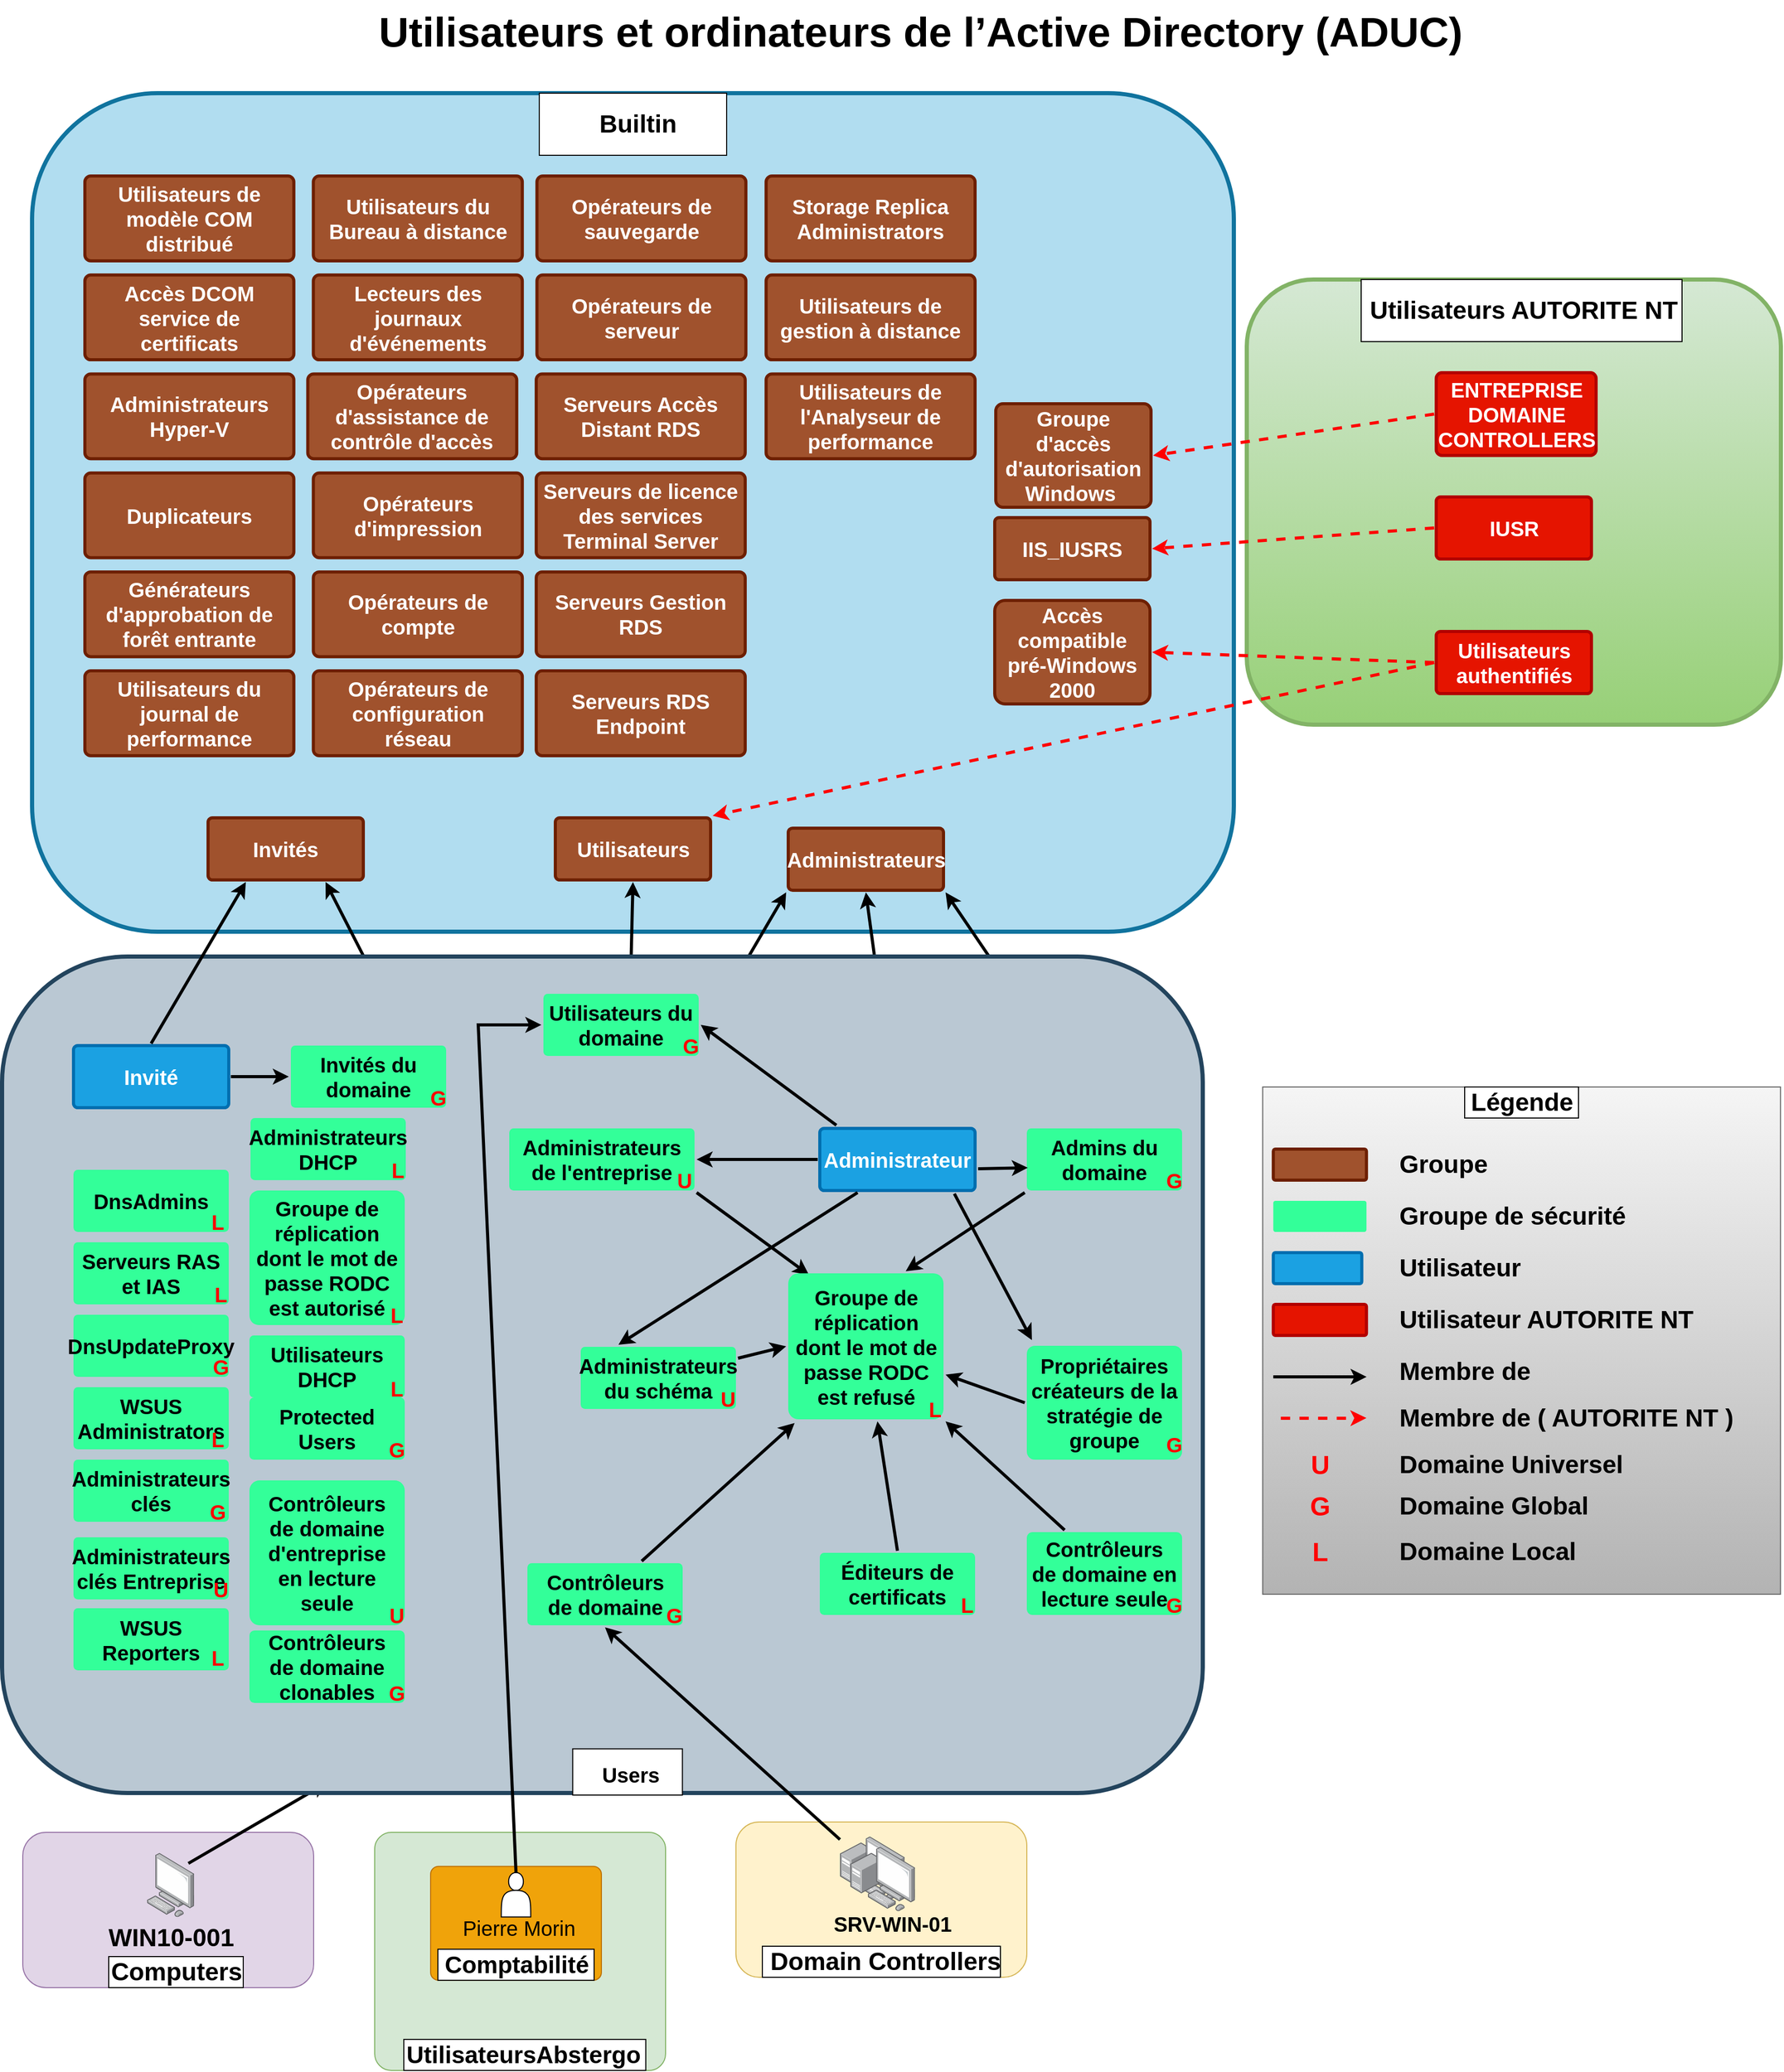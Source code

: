 <mxfile version="22.1.5" type="github">
  <diagram id="6a731a19-8d31-9384-78a2-239565b7b9f0" name="Page-1">
    <mxGraphModel dx="8339" dy="4717" grid="1" gridSize="10" guides="1" tooltips="1" connect="1" arrows="1" fold="1" page="1" pageScale="1" pageWidth="1169" pageHeight="827" background="none" math="0" shadow="0">
      <root>
        <mxCell id="0" />
        <mxCell id="1" parent="0" />
        <mxCell id="dhc28VQKefkFiTq3GlGc-1756" value="" style="group" vertex="1" connectable="0" parent="1">
          <mxGeometry x="-1150" y="-800" width="1718.5" height="2000" as="geometry" />
        </mxCell>
        <mxCell id="3r1CRgV7TEUkl7Pi6vpK-1880" value="" style="rounded=1;whiteSpace=wrap;html=1;fillColor=#d5e8d4;strokeColor=#82b366;strokeWidth=4;gradientColor=#97d077;" parent="dhc28VQKefkFiTq3GlGc-1756" vertex="1">
          <mxGeometry x="1202.5" y="270" width="516" height="430" as="geometry" />
        </mxCell>
        <mxCell id="3r1CRgV7TEUkl7Pi6vpK-1844" value="" style="rounded=1;whiteSpace=wrap;html=1;fillColor=#b1ddf0;strokeColor=#10739e;strokeWidth=4;" parent="dhc28VQKefkFiTq3GlGc-1756" vertex="1">
          <mxGeometry x="29" y="90" width="1161" height="810" as="geometry" />
        </mxCell>
        <mxCell id="3r1CRgV7TEUkl7Pi6vpK-1810" value="Utilisateurs" style="rounded=1;whiteSpace=wrap;html=1;shadow=0;labelBackgroundColor=none;strokeColor=#6D1F00;strokeWidth=3;fillColor=#a0522d;fontFamily=Helvetica;fontSize=20;align=center;spacing=5;fontStyle=1;arcSize=7;perimeterSpacing=2;fontColor=#ffffff;" parent="dhc28VQKefkFiTq3GlGc-1756" vertex="1">
          <mxGeometry x="534.5" y="790" width="150" height="60" as="geometry" />
        </mxCell>
        <mxCell id="3r1CRgV7TEUkl7Pi6vpK-1811" value="" style="endArrow=classic;html=1;rounded=0;fontSize=18;strokeWidth=3;entryX=0.5;entryY=1;entryDx=0;entryDy=0;exitX=0.558;exitY=0.017;exitDx=0;exitDy=0;exitPerimeter=0;" parent="dhc28VQKefkFiTq3GlGc-1756" source="3r1CRgV7TEUkl7Pi6vpK-1800" target="3r1CRgV7TEUkl7Pi6vpK-1810" edge="1">
          <mxGeometry width="50" height="50" relative="1" as="geometry">
            <mxPoint x="-256" y="1828" as="sourcePoint" />
            <mxPoint x="-191" y="1797.5" as="targetPoint" />
          </mxGeometry>
        </mxCell>
        <mxCell id="3r1CRgV7TEUkl7Pi6vpK-1818" value="Administrateurs" style="rounded=1;whiteSpace=wrap;html=1;shadow=0;labelBackgroundColor=none;strokeColor=#6D1F00;strokeWidth=3;fillColor=#a0522d;fontFamily=Helvetica;fontSize=20;align=center;spacing=5;fontStyle=1;arcSize=7;perimeterSpacing=2;fontColor=#ffffff;" parent="dhc28VQKefkFiTq3GlGc-1756" vertex="1">
          <mxGeometry x="759.5" y="800" width="150" height="60" as="geometry" />
        </mxCell>
        <mxCell id="3r1CRgV7TEUkl7Pi6vpK-1819" value="" style="endArrow=classic;html=1;rounded=0;exitX=0.5;exitY=0;exitDx=0;exitDy=0;fontSize=18;strokeWidth=3;entryX=1;entryY=1;entryDx=0;entryDy=0;" parent="dhc28VQKefkFiTq3GlGc-1756" source="3r1CRgV7TEUkl7Pi6vpK-1790" target="3r1CRgV7TEUkl7Pi6vpK-1818" edge="1">
          <mxGeometry width="50" height="50" relative="1" as="geometry">
            <mxPoint x="917" y="1135" as="sourcePoint" />
            <mxPoint x="759" y="1070" as="targetPoint" />
          </mxGeometry>
        </mxCell>
        <mxCell id="3r1CRgV7TEUkl7Pi6vpK-1822" value="" style="endArrow=classic;html=1;rounded=0;fontSize=20;strokeWidth=3;exitX=0.75;exitY=0;exitDx=0;exitDy=0;entryX=0;entryY=1;entryDx=0;entryDy=0;" parent="dhc28VQKefkFiTq3GlGc-1756" source="3r1CRgV7TEUkl7Pi6vpK-1802" target="3r1CRgV7TEUkl7Pi6vpK-1818" edge="1">
          <mxGeometry width="50" height="50" relative="1" as="geometry">
            <mxPoint x="852" y="1088" as="sourcePoint" />
            <mxPoint x="734" y="1000" as="targetPoint" />
          </mxGeometry>
        </mxCell>
        <mxCell id="3r1CRgV7TEUkl7Pi6vpK-1828" value="Invités" style="rounded=1;whiteSpace=wrap;html=1;shadow=0;labelBackgroundColor=none;strokeColor=#6D1F00;strokeWidth=3;fillColor=#a0522d;fontFamily=Helvetica;fontSize=20;align=center;spacing=5;fontStyle=1;arcSize=7;perimeterSpacing=2;fontColor=#ffffff;" parent="dhc28VQKefkFiTq3GlGc-1756" vertex="1">
          <mxGeometry x="199" y="790" width="150" height="60" as="geometry" />
        </mxCell>
        <mxCell id="3r1CRgV7TEUkl7Pi6vpK-1829" value="" style="endArrow=classic;html=1;rounded=0;exitX=0.75;exitY=0;exitDx=0;exitDy=0;fontSize=18;strokeWidth=3;entryX=0.75;entryY=1;entryDx=0;entryDy=0;" parent="dhc28VQKefkFiTq3GlGc-1756" source="3r1CRgV7TEUkl7Pi6vpK-1827" target="3r1CRgV7TEUkl7Pi6vpK-1828" edge="1">
          <mxGeometry width="50" height="50" relative="1" as="geometry">
            <mxPoint x="605" y="975" as="sourcePoint" />
            <mxPoint x="539" y="970" as="targetPoint" />
          </mxGeometry>
        </mxCell>
        <mxCell id="3r1CRgV7TEUkl7Pi6vpK-1834" value="" style="endArrow=classic;html=1;rounded=0;fontSize=20;strokeWidth=3;entryX=0.5;entryY=1;entryDx=0;entryDy=0;exitX=0.5;exitY=0;exitDx=0;exitDy=0;" parent="dhc28VQKefkFiTq3GlGc-1756" source="1755" target="3r1CRgV7TEUkl7Pi6vpK-1818" edge="1">
          <mxGeometry width="50" height="50" relative="1" as="geometry">
            <mxPoint x="641" y="1090" as="sourcePoint" />
            <mxPoint x="599" y="994" as="targetPoint" />
          </mxGeometry>
        </mxCell>
        <mxCell id="3r1CRgV7TEUkl7Pi6vpK-1847" value="" style="rounded=0;whiteSpace=wrap;html=1;fontSize=20;" parent="dhc28VQKefkFiTq3GlGc-1756" vertex="1">
          <mxGeometry x="519" y="90" width="181" height="60" as="geometry" />
        </mxCell>
        <mxCell id="3r1CRgV7TEUkl7Pi6vpK-1848" value="Builtin" style="text;strokeColor=none;fillColor=none;html=1;fontSize=24;fontStyle=1;verticalAlign=middle;align=center;" parent="dhc28VQKefkFiTq3GlGc-1756" vertex="1">
          <mxGeometry x="564" y="100" width="100" height="40" as="geometry" />
        </mxCell>
        <mxCell id="3r1CRgV7TEUkl7Pi6vpK-1855" value="Groupe d&#39;accès d&#39;autorisation Windows&amp;nbsp;" style="rounded=1;whiteSpace=wrap;html=1;shadow=0;labelBackgroundColor=none;strokeColor=#6D1F00;strokeWidth=3;fillColor=#a0522d;fontFamily=Helvetica;fontSize=20;align=center;spacing=5;fontStyle=1;arcSize=7;perimeterSpacing=2;fontColor=#ffffff;" parent="dhc28VQKefkFiTq3GlGc-1756" vertex="1">
          <mxGeometry x="960" y="390" width="150" height="100" as="geometry" />
        </mxCell>
        <mxCell id="3r1CRgV7TEUkl7Pi6vpK-1856" value="IIS_IUSRS" style="rounded=1;whiteSpace=wrap;html=1;shadow=0;labelBackgroundColor=none;strokeColor=#6D1F00;strokeWidth=3;fillColor=#a0522d;fontFamily=Helvetica;fontSize=20;align=center;spacing=5;fontStyle=1;arcSize=7;perimeterSpacing=2;fontColor=#ffffff;" parent="dhc28VQKefkFiTq3GlGc-1756" vertex="1">
          <mxGeometry x="959" y="500" width="150" height="60" as="geometry" />
        </mxCell>
        <mxCell id="3r1CRgV7TEUkl7Pi6vpK-1875" value="ENTREPRISE DOMAINE CONTROLLERS" style="rounded=1;whiteSpace=wrap;html=1;shadow=0;labelBackgroundColor=none;strokeColor=#B20000;strokeWidth=3;fillColor=#e51400;fontFamily=Helvetica;fontSize=20;fontColor=#ffffff;align=center;spacing=5;fontStyle=1;arcSize=7;perimeterSpacing=2;" parent="dhc28VQKefkFiTq3GlGc-1756" vertex="1">
          <mxGeometry x="1385.5" y="360" width="154.5" height="80" as="geometry" />
        </mxCell>
        <mxCell id="3r1CRgV7TEUkl7Pi6vpK-1884" value="" style="endArrow=classic;html=1;rounded=0;exitX=0;exitY=0.5;exitDx=0;exitDy=0;fontSize=20;strokeWidth=3;entryX=1;entryY=0.5;entryDx=0;entryDy=0;dashed=1;strokeColor=#FF0000;" parent="dhc28VQKefkFiTq3GlGc-1756" source="3r1CRgV7TEUkl7Pi6vpK-1875" target="3r1CRgV7TEUkl7Pi6vpK-1855" edge="1">
          <mxGeometry width="50" height="50" relative="1" as="geometry">
            <mxPoint x="1356" y="410" as="sourcePoint" />
            <mxPoint x="1109" y="480" as="targetPoint" />
          </mxGeometry>
        </mxCell>
        <mxCell id="3r1CRgV7TEUkl7Pi6vpK-1885" value="IUSR" style="rounded=1;whiteSpace=wrap;html=1;shadow=0;labelBackgroundColor=none;strokeColor=#B20000;strokeWidth=3;fillColor=#e51400;fontFamily=Helvetica;fontSize=20;fontColor=#ffffff;align=center;spacing=5;fontStyle=1;arcSize=7;perimeterSpacing=2;" parent="dhc28VQKefkFiTq3GlGc-1756" vertex="1">
          <mxGeometry x="1385.5" y="480" width="150" height="60" as="geometry" />
        </mxCell>
        <mxCell id="3r1CRgV7TEUkl7Pi6vpK-1889" value="" style="endArrow=classic;html=1;rounded=0;exitX=0;exitY=0.5;exitDx=0;exitDy=0;fontSize=20;strokeWidth=3;entryX=1;entryY=0.5;entryDx=0;entryDy=0;dashed=1;strokeColor=#FF0000;" parent="dhc28VQKefkFiTq3GlGc-1756" source="3r1CRgV7TEUkl7Pi6vpK-1885" target="3r1CRgV7TEUkl7Pi6vpK-1856" edge="1">
          <mxGeometry width="50" height="50" relative="1" as="geometry">
            <mxPoint x="1356" y="530" as="sourcePoint" />
            <mxPoint x="1109" y="530" as="targetPoint" />
          </mxGeometry>
        </mxCell>
        <mxCell id="3r1CRgV7TEUkl7Pi6vpK-1890" value="Accès compatible pré-Windows 2000" style="rounded=1;whiteSpace=wrap;html=1;shadow=0;labelBackgroundColor=none;strokeColor=#6D1F00;strokeWidth=3;fillColor=#a0522d;fontFamily=Helvetica;fontSize=20;align=center;spacing=5;fontStyle=1;arcSize=10;perimeterSpacing=2;fontColor=#ffffff;" parent="dhc28VQKefkFiTq3GlGc-1756" vertex="1">
          <mxGeometry x="959" y="580" width="150" height="100" as="geometry" />
        </mxCell>
        <mxCell id="3r1CRgV7TEUkl7Pi6vpK-1891" value="Utilisateurs authentifiés" style="rounded=1;whiteSpace=wrap;html=1;shadow=0;labelBackgroundColor=none;strokeColor=#B20000;strokeWidth=3;fillColor=#e51400;fontFamily=Helvetica;fontSize=20;fontColor=#ffffff;align=center;spacing=5;fontStyle=1;arcSize=7;perimeterSpacing=2;" parent="dhc28VQKefkFiTq3GlGc-1756" vertex="1">
          <mxGeometry x="1385.5" y="610" width="150" height="60" as="geometry" />
        </mxCell>
        <mxCell id="3r1CRgV7TEUkl7Pi6vpK-1892" value="" style="endArrow=classic;html=1;rounded=0;exitX=0;exitY=0.5;exitDx=0;exitDy=0;fontSize=20;strokeWidth=3;entryX=1;entryY=0.5;entryDx=0;entryDy=0;dashed=1;strokeColor=#FF0000;" parent="dhc28VQKefkFiTq3GlGc-1756" source="3r1CRgV7TEUkl7Pi6vpK-1891" target="3r1CRgV7TEUkl7Pi6vpK-1890" edge="1">
          <mxGeometry width="50" height="50" relative="1" as="geometry">
            <mxPoint x="1333" y="912" as="sourcePoint" />
            <mxPoint x="1210" y="670" as="targetPoint" />
          </mxGeometry>
        </mxCell>
        <mxCell id="3r1CRgV7TEUkl7Pi6vpK-1893" value="" style="endArrow=classic;html=1;rounded=0;fontSize=20;strokeWidth=3;entryX=1;entryY=0;entryDx=0;entryDy=0;dashed=1;strokeColor=#FF0000;exitX=0;exitY=0.5;exitDx=0;exitDy=0;" parent="dhc28VQKefkFiTq3GlGc-1756" source="3r1CRgV7TEUkl7Pi6vpK-1891" target="3r1CRgV7TEUkl7Pi6vpK-1810" edge="1">
          <mxGeometry width="50" height="50" relative="1" as="geometry">
            <mxPoint x="1350" y="630" as="sourcePoint" />
            <mxPoint x="1121" y="650" as="targetPoint" />
          </mxGeometry>
        </mxCell>
        <mxCell id="3r1CRgV7TEUkl7Pi6vpK-1894" value="" style="rounded=0;whiteSpace=wrap;html=1;" parent="dhc28VQKefkFiTq3GlGc-1756" vertex="1">
          <mxGeometry x="1313" y="270" width="310" height="60" as="geometry" />
        </mxCell>
        <mxCell id="3r1CRgV7TEUkl7Pi6vpK-1896" value="" style="rounded=0;whiteSpace=wrap;html=1;fillColor=#f5f5f5;gradientColor=#b3b3b3;strokeColor=#666666;" parent="dhc28VQKefkFiTq3GlGc-1756" vertex="1">
          <mxGeometry x="1217.87" y="1050" width="500.25" height="490" as="geometry" />
        </mxCell>
        <mxCell id="3r1CRgV7TEUkl7Pi6vpK-1895" value="Utilisateurs AUTORITE NT&amp;nbsp;" style="text;strokeColor=none;fillColor=none;html=1;fontSize=24;fontStyle=1;verticalAlign=middle;align=center;" parent="dhc28VQKefkFiTq3GlGc-1756" vertex="1">
          <mxGeometry x="1422.5" y="280" width="100" height="40" as="geometry" />
        </mxCell>
        <mxCell id="3r1CRgV7TEUkl7Pi6vpK-1897" value="" style="rounded=0;whiteSpace=wrap;html=1;" parent="dhc28VQKefkFiTq3GlGc-1756" vertex="1">
          <mxGeometry x="1412.99" y="1050" width="110" height="30" as="geometry" />
        </mxCell>
        <mxCell id="3r1CRgV7TEUkl7Pi6vpK-1898" value="Légende" style="text;strokeColor=none;fillColor=none;html=1;fontSize=24;fontStyle=1;verticalAlign=middle;align=center;" parent="dhc28VQKefkFiTq3GlGc-1756" vertex="1">
          <mxGeometry x="1417.99" y="1050" width="100" height="30" as="geometry" />
        </mxCell>
        <mxCell id="3r1CRgV7TEUkl7Pi6vpK-1902" value="" style="rounded=1;whiteSpace=wrap;html=1;shadow=0;labelBackgroundColor=none;strokeColor=#6D1F00;strokeWidth=3;fillColor=#a0522d;fontFamily=Helvetica;fontSize=14;align=center;spacing=5;fontStyle=1;arcSize=7;perimeterSpacing=2;fontColor=#ffffff;" parent="dhc28VQKefkFiTq3GlGc-1756" vertex="1">
          <mxGeometry x="1228.12" y="1110" width="90" height="30" as="geometry" />
        </mxCell>
        <mxCell id="3r1CRgV7TEUkl7Pi6vpK-1903" value="" style="rounded=1;whiteSpace=wrap;html=1;shadow=0;labelBackgroundColor=none;strokeColor=none;strokeWidth=3;fillColor=#33FF99;fontFamily=Helvetica;fontSize=14;fontColor=#000000;align=center;spacing=5;fontStyle=1;arcSize=7;perimeterSpacing=2;" parent="dhc28VQKefkFiTq3GlGc-1756" vertex="1">
          <mxGeometry x="1228.12" y="1160" width="90" height="30" as="geometry" />
        </mxCell>
        <mxCell id="3r1CRgV7TEUkl7Pi6vpK-1904" value="" style="rounded=1;whiteSpace=wrap;html=1;shadow=0;labelBackgroundColor=none;strokeColor=#006EAF;strokeWidth=3;fillColor=#1ba1e2;fontFamily=Helvetica;fontSize=14;fontColor=#ffffff;align=center;spacing=5;fontStyle=1;arcSize=7;perimeterSpacing=2;" parent="dhc28VQKefkFiTq3GlGc-1756" vertex="1">
          <mxGeometry x="1228.12" y="1210" width="85.5" height="30" as="geometry" />
        </mxCell>
        <mxCell id="3r1CRgV7TEUkl7Pi6vpK-1905" value="" style="rounded=1;whiteSpace=wrap;html=1;shadow=0;labelBackgroundColor=none;strokeColor=#B20000;strokeWidth=3;fillColor=#e51400;fontFamily=Helvetica;fontSize=14;fontColor=#ffffff;align=center;spacing=5;fontStyle=1;arcSize=7;perimeterSpacing=2;" parent="dhc28VQKefkFiTq3GlGc-1756" vertex="1">
          <mxGeometry x="1228.12" y="1260" width="90" height="30" as="geometry" />
        </mxCell>
        <mxCell id="3r1CRgV7TEUkl7Pi6vpK-1906" value="" style="endArrow=classic;html=1;rounded=0;fontSize=18;strokeWidth=3;entryX=0.435;entryY=0.614;entryDx=0;entryDy=0;entryPerimeter=0;exitX=0.044;exitY=0.614;exitDx=0;exitDy=0;exitPerimeter=0;" parent="dhc28VQKefkFiTq3GlGc-1756" edge="1">
          <mxGeometry width="50" height="50" relative="1" as="geometry">
            <mxPoint x="1228.122" y="1330.0" as="sourcePoint" />
            <mxPoint x="1318.247" y="1330.0" as="targetPoint" />
          </mxGeometry>
        </mxCell>
        <mxCell id="3r1CRgV7TEUkl7Pi6vpK-1908" value="" style="endArrow=classic;html=1;rounded=0;fontSize=18;strokeWidth=3;entryX=0.392;entryY=0.682;entryDx=0;entryDy=0;dashed=1;strokeColor=#FF0000;exitX=0.035;exitY=0.653;exitDx=0;exitDy=0;exitPerimeter=0;entryPerimeter=0;" parent="dhc28VQKefkFiTq3GlGc-1756" source="3r1CRgV7TEUkl7Pi6vpK-1896" edge="1">
          <mxGeometry width="50" height="50" relative="1" as="geometry">
            <mxPoint x="1237.972" y="1369.88" as="sourcePoint" />
            <mxPoint x="1318.116" y="1369.71" as="targetPoint" />
            <Array as="points">
              <mxPoint x="1298.08" y="1370" />
            </Array>
          </mxGeometry>
        </mxCell>
        <mxCell id="3r1CRgV7TEUkl7Pi6vpK-1911" value="Groupe" style="text;strokeColor=none;fillColor=none;html=1;fontSize=24;fontStyle=1;verticalAlign=middle;align=left;" parent="dhc28VQKefkFiTq3GlGc-1756" vertex="1">
          <mxGeometry x="1348.12" y="1110" width="100" height="30" as="geometry" />
        </mxCell>
        <mxCell id="3r1CRgV7TEUkl7Pi6vpK-1914" value="Groupe de sécurité" style="text;strokeColor=none;fillColor=none;html=1;fontSize=24;fontStyle=1;verticalAlign=middle;align=left;" parent="dhc28VQKefkFiTq3GlGc-1756" vertex="1">
          <mxGeometry x="1348.12" y="1160" width="100" height="30" as="geometry" />
        </mxCell>
        <mxCell id="3r1CRgV7TEUkl7Pi6vpK-1915" value="Utilisateur" style="text;strokeColor=none;fillColor=none;html=1;fontSize=24;fontStyle=1;verticalAlign=middle;align=left;" parent="dhc28VQKefkFiTq3GlGc-1756" vertex="1">
          <mxGeometry x="1348.12" y="1210" width="120" height="30" as="geometry" />
        </mxCell>
        <mxCell id="3r1CRgV7TEUkl7Pi6vpK-1916" value="Utilisateur AUTORITE NT" style="text;strokeColor=none;fillColor=none;html=1;fontSize=24;fontStyle=1;verticalAlign=middle;align=left;" parent="dhc28VQKefkFiTq3GlGc-1756" vertex="1">
          <mxGeometry x="1348.12" y="1260" width="100" height="30" as="geometry" />
        </mxCell>
        <mxCell id="3r1CRgV7TEUkl7Pi6vpK-1917" value="Membre de" style="text;strokeColor=none;fillColor=none;html=1;fontSize=24;fontStyle=1;verticalAlign=middle;align=left;" parent="dhc28VQKefkFiTq3GlGc-1756" vertex="1">
          <mxGeometry x="1348.12" y="1310" width="100" height="30" as="geometry" />
        </mxCell>
        <mxCell id="3r1CRgV7TEUkl7Pi6vpK-1918" value="Membre de ( AUTORITE NT )&amp;nbsp;&amp;nbsp;" style="text;strokeColor=none;fillColor=none;html=1;fontSize=24;fontStyle=1;verticalAlign=middle;align=left;" parent="dhc28VQKefkFiTq3GlGc-1756" vertex="1">
          <mxGeometry x="1348.12" y="1355" width="100" height="30" as="geometry" />
        </mxCell>
        <mxCell id="3Ljso0-X7fbKzvBMs1a--1786" value="&lt;font style=&quot;font-size: 25px;&quot;&gt;U&lt;/font&gt;" style="text;strokeColor=none;fillColor=none;html=1;fontSize=24;fontStyle=1;verticalAlign=middle;align=center;fontColor=#ff0000;" parent="dhc28VQKefkFiTq3GlGc-1756" vertex="1">
          <mxGeometry x="1264.62" y="1405" width="17" height="20" as="geometry" />
        </mxCell>
        <mxCell id="3Ljso0-X7fbKzvBMs1a--1787" value="Domaine Universel" style="text;strokeColor=none;fillColor=none;html=1;fontSize=24;fontStyle=1;verticalAlign=middle;align=left;" parent="dhc28VQKefkFiTq3GlGc-1756" vertex="1">
          <mxGeometry x="1348.12" y="1400" width="100" height="30" as="geometry" />
        </mxCell>
        <mxCell id="3Ljso0-X7fbKzvBMs1a--1790" value="&lt;font style=&quot;font-size: 25px;&quot;&gt;G&lt;/font&gt;" style="text;strokeColor=none;fillColor=none;html=1;fontSize=24;fontStyle=1;verticalAlign=middle;align=center;fontColor=#ff0000;" parent="dhc28VQKefkFiTq3GlGc-1756" vertex="1">
          <mxGeometry x="1264.62" y="1445" width="17" height="20" as="geometry" />
        </mxCell>
        <mxCell id="3Ljso0-X7fbKzvBMs1a--1791" value="Domaine Global" style="text;strokeColor=none;fillColor=none;html=1;fontSize=24;fontStyle=1;verticalAlign=middle;align=left;" parent="dhc28VQKefkFiTq3GlGc-1756" vertex="1">
          <mxGeometry x="1348.12" y="1440" width="100" height="30" as="geometry" />
        </mxCell>
        <mxCell id="3Ljso0-X7fbKzvBMs1a--1792" value="&lt;font style=&quot;font-size: 25px;&quot;&gt;L&lt;/font&gt;" style="text;strokeColor=none;fillColor=none;html=1;fontSize=24;fontStyle=1;verticalAlign=middle;align=center;fontColor=#ff0000;" parent="dhc28VQKefkFiTq3GlGc-1756" vertex="1">
          <mxGeometry x="1264.62" y="1488.5" width="17" height="20" as="geometry" />
        </mxCell>
        <mxCell id="3Ljso0-X7fbKzvBMs1a--1793" value="Domaine Local" style="text;strokeColor=none;fillColor=none;html=1;fontSize=24;fontStyle=1;verticalAlign=middle;align=left;" parent="dhc28VQKefkFiTq3GlGc-1756" vertex="1">
          <mxGeometry x="1348.12" y="1483.5" width="100" height="30" as="geometry" />
        </mxCell>
        <mxCell id="3Ljso0-X7fbKzvBMs1a--1817" value="&lt;h1 style=&quot;box-sizing: inherit; font-size: 40px; margin: 0px; max-width: 1072px; color: var(--primary-dark-navy-600); line-height: 46px; font-family: &amp;quot;Graphik LC Web&amp;quot;, sans-serif; background-color: rgb(255, 255, 255);&quot; class=&quot;blog-post-hero-title semibold&quot;&gt;Utilisateurs et ordinateurs de l’Active Directory (ADUC)&lt;/h1&gt;" style="text;strokeColor=none;fillColor=none;html=1;fontSize=24;fontStyle=1;verticalAlign=middle;align=center;" parent="dhc28VQKefkFiTq3GlGc-1756" vertex="1">
          <mxGeometry x="840" y="10" width="94" height="40" as="geometry" />
        </mxCell>
        <mxCell id="os4Jsg4iIUyA3Uo8YZXg-1755" value="" style="group;fontSize=20;" parent="dhc28VQKefkFiTq3GlGc-1756" vertex="1" connectable="0">
          <mxGeometry x="80" y="170" width="860" height="560" as="geometry" />
        </mxCell>
        <mxCell id="3r1CRgV7TEUkl7Pi6vpK-1850" value="Accès DCOM service de certificats" style="rounded=1;whiteSpace=wrap;html=1;shadow=0;labelBackgroundColor=none;strokeColor=#6D1F00;strokeWidth=3;fillColor=#a0522d;fontFamily=Helvetica;fontSize=20;align=center;spacing=5;fontStyle=1;arcSize=7;perimeterSpacing=2;fontColor=#ffffff;" parent="os4Jsg4iIUyA3Uo8YZXg-1755" vertex="1">
          <mxGeometry y="95.61" width="201.878" height="81.951" as="geometry" />
        </mxCell>
        <mxCell id="3r1CRgV7TEUkl7Pi6vpK-1852" value="Administrateurs Hyper-V" style="rounded=1;whiteSpace=wrap;html=1;shadow=0;labelBackgroundColor=none;strokeColor=#6D1F00;strokeWidth=3;fillColor=#a0522d;fontFamily=Helvetica;fontSize=20;align=center;spacing=5;fontStyle=1;arcSize=7;perimeterSpacing=2;fontColor=#ffffff;" parent="os4Jsg4iIUyA3Uo8YZXg-1755" vertex="1">
          <mxGeometry y="191.22" width="201.878" height="81.951" as="geometry" />
        </mxCell>
        <mxCell id="3r1CRgV7TEUkl7Pi6vpK-1853" value="Duplicateurs" style="rounded=1;whiteSpace=wrap;html=1;shadow=0;labelBackgroundColor=none;strokeColor=#6D1F00;strokeWidth=3;fillColor=#a0522d;fontFamily=Helvetica;fontSize=20;align=center;spacing=5;fontStyle=1;arcSize=7;perimeterSpacing=2;fontColor=#ffffff;" parent="os4Jsg4iIUyA3Uo8YZXg-1755" vertex="1">
          <mxGeometry y="286.829" width="201.878" height="81.951" as="geometry" />
        </mxCell>
        <mxCell id="3r1CRgV7TEUkl7Pi6vpK-1854" value="Générateurs d&#39;approbation de forêt entrante" style="rounded=1;whiteSpace=wrap;html=1;shadow=0;labelBackgroundColor=none;strokeColor=#6D1F00;strokeWidth=3;fillColor=#a0522d;fontFamily=Helvetica;fontSize=20;align=center;spacing=5;fontStyle=1;arcSize=7;perimeterSpacing=2;fontColor=#ffffff;" parent="os4Jsg4iIUyA3Uo8YZXg-1755" vertex="1">
          <mxGeometry y="382.439" width="201.878" height="81.951" as="geometry" />
        </mxCell>
        <mxCell id="3r1CRgV7TEUkl7Pi6vpK-1857" value="Lecteurs des journaux d&#39;événements" style="rounded=1;whiteSpace=wrap;html=1;shadow=0;labelBackgroundColor=none;strokeColor=#6D1F00;strokeWidth=3;fillColor=#a0522d;fontFamily=Helvetica;fontSize=20;align=center;spacing=5;fontStyle=1;arcSize=7;perimeterSpacing=2;fontColor=#ffffff;" parent="os4Jsg4iIUyA3Uo8YZXg-1755" vertex="1">
          <mxGeometry x="220.72" y="95.61" width="201.878" height="81.951" as="geometry" />
        </mxCell>
        <mxCell id="3r1CRgV7TEUkl7Pi6vpK-1858" value="Opérateurs d&#39;assistance de contrôle d&#39;accès" style="rounded=1;whiteSpace=wrap;html=1;shadow=0;labelBackgroundColor=none;strokeColor=#6D1F00;strokeWidth=3;fillColor=#a0522d;fontFamily=Helvetica;fontSize=20;align=center;spacing=5;fontStyle=1;arcSize=7;perimeterSpacing=2;fontColor=#ffffff;" parent="os4Jsg4iIUyA3Uo8YZXg-1755" vertex="1">
          <mxGeometry x="215.336" y="191.22" width="201.878" height="81.951" as="geometry" />
        </mxCell>
        <mxCell id="3r1CRgV7TEUkl7Pi6vpK-1859" value="Opérateurs d&#39;impression" style="rounded=1;whiteSpace=wrap;html=1;shadow=0;labelBackgroundColor=none;strokeColor=#6D1F00;strokeWidth=3;fillColor=#a0522d;fontFamily=Helvetica;fontSize=20;align=center;spacing=5;fontStyle=1;arcSize=7;perimeterSpacing=2;fontColor=#ffffff;" parent="os4Jsg4iIUyA3Uo8YZXg-1755" vertex="1">
          <mxGeometry x="220.72" y="286.829" width="201.878" height="81.951" as="geometry" />
        </mxCell>
        <mxCell id="3r1CRgV7TEUkl7Pi6vpK-1860" value="Opérateurs de compte" style="rounded=1;whiteSpace=wrap;html=1;shadow=0;labelBackgroundColor=none;strokeColor=#6D1F00;strokeWidth=3;fillColor=#a0522d;fontFamily=Helvetica;fontSize=20;align=center;spacing=5;fontStyle=1;arcSize=7;perimeterSpacing=2;fontColor=#ffffff;" parent="os4Jsg4iIUyA3Uo8YZXg-1755" vertex="1">
          <mxGeometry x="220.72" y="382.439" width="201.878" height="81.951" as="geometry" />
        </mxCell>
        <mxCell id="3r1CRgV7TEUkl7Pi6vpK-1861" value="Opérateurs de configuration réseau" style="rounded=1;whiteSpace=wrap;html=1;shadow=0;labelBackgroundColor=none;strokeColor=#6D1F00;strokeWidth=3;fillColor=#a0522d;fontFamily=Helvetica;fontSize=20;align=center;spacing=5;fontStyle=1;arcSize=7;perimeterSpacing=2;fontColor=#ffffff;" parent="os4Jsg4iIUyA3Uo8YZXg-1755" vertex="1">
          <mxGeometry x="220.72" y="478.049" width="201.878" height="81.951" as="geometry" />
        </mxCell>
        <mxCell id="3r1CRgV7TEUkl7Pi6vpK-1862" value="Opérateurs de sauvegarde" style="rounded=1;whiteSpace=wrap;html=1;shadow=0;labelBackgroundColor=none;strokeColor=#6D1F00;strokeWidth=3;fillColor=#a0522d;fontFamily=Helvetica;fontSize=20;align=center;spacing=5;fontStyle=1;arcSize=7;perimeterSpacing=2;fontColor=#ffffff;" parent="os4Jsg4iIUyA3Uo8YZXg-1755" vertex="1">
          <mxGeometry x="436.729" width="201.878" height="81.951" as="geometry" />
        </mxCell>
        <mxCell id="3r1CRgV7TEUkl7Pi6vpK-1863" value="Opérateurs de serveur" style="rounded=1;whiteSpace=wrap;html=1;shadow=0;labelBackgroundColor=none;strokeColor=#6D1F00;strokeWidth=3;fillColor=#a0522d;fontFamily=Helvetica;fontSize=20;align=center;spacing=5;fontStyle=1;arcSize=7;perimeterSpacing=2;fontColor=#ffffff;" parent="os4Jsg4iIUyA3Uo8YZXg-1755" vertex="1">
          <mxGeometry x="436.729" y="95.61" width="201.878" height="81.951" as="geometry" />
        </mxCell>
        <mxCell id="3r1CRgV7TEUkl7Pi6vpK-1864" value="Serveurs Accès Distant RDS" style="rounded=1;whiteSpace=wrap;html=1;shadow=0;labelBackgroundColor=none;strokeColor=#6D1F00;strokeWidth=3;fillColor=#a0522d;fontFamily=Helvetica;fontSize=20;align=center;spacing=5;fontStyle=1;arcSize=7;perimeterSpacing=2;fontColor=#ffffff;" parent="os4Jsg4iIUyA3Uo8YZXg-1755" vertex="1">
          <mxGeometry x="436.056" y="191.22" width="201.878" height="81.951" as="geometry" />
        </mxCell>
        <mxCell id="3r1CRgV7TEUkl7Pi6vpK-1865" value="Serveurs de licence des services Terminal Server" style="rounded=1;whiteSpace=wrap;html=1;shadow=0;labelBackgroundColor=none;strokeColor=#6D1F00;strokeWidth=3;fillColor=#a0522d;fontFamily=Helvetica;fontSize=20;align=center;spacing=5;fontStyle=1;arcSize=7;perimeterSpacing=2;fontColor=#ffffff;" parent="os4Jsg4iIUyA3Uo8YZXg-1755" vertex="1">
          <mxGeometry x="436.056" y="286.829" width="201.878" height="81.951" as="geometry" />
        </mxCell>
        <mxCell id="3r1CRgV7TEUkl7Pi6vpK-1866" value="Serveurs Gestion RDS" style="rounded=1;whiteSpace=wrap;html=1;shadow=0;labelBackgroundColor=none;strokeColor=#6D1F00;strokeWidth=3;fillColor=#a0522d;fontFamily=Helvetica;fontSize=20;align=center;spacing=5;fontStyle=1;arcSize=7;perimeterSpacing=2;fontColor=#ffffff;" parent="os4Jsg4iIUyA3Uo8YZXg-1755" vertex="1">
          <mxGeometry x="436.056" y="382.439" width="201.878" height="81.951" as="geometry" />
        </mxCell>
        <mxCell id="3r1CRgV7TEUkl7Pi6vpK-1867" value="Serveurs RDS Endpoint" style="rounded=1;whiteSpace=wrap;html=1;shadow=0;labelBackgroundColor=none;strokeColor=#6D1F00;strokeWidth=3;fillColor=#a0522d;fontFamily=Helvetica;fontSize=20;align=center;spacing=5;fontStyle=1;arcSize=7;perimeterSpacing=2;fontColor=#ffffff;" parent="os4Jsg4iIUyA3Uo8YZXg-1755" vertex="1">
          <mxGeometry x="436.056" y="478.049" width="201.878" height="81.951" as="geometry" />
        </mxCell>
        <mxCell id="3r1CRgV7TEUkl7Pi6vpK-1868" value="Storage Replica Administrators" style="rounded=1;whiteSpace=wrap;html=1;shadow=0;labelBackgroundColor=none;strokeColor=#6D1F00;strokeWidth=3;fillColor=#a0522d;fontFamily=Helvetica;fontSize=20;align=center;spacing=5;fontStyle=1;arcSize=7;perimeterSpacing=2;fontColor=#ffffff;" parent="os4Jsg4iIUyA3Uo8YZXg-1755" vertex="1">
          <mxGeometry x="658.122" width="201.878" height="81.951" as="geometry" />
        </mxCell>
        <mxCell id="3r1CRgV7TEUkl7Pi6vpK-1870" value="Utilisateurs de gestion à distance" style="rounded=1;whiteSpace=wrap;html=1;shadow=0;labelBackgroundColor=none;strokeColor=#6D1F00;strokeWidth=3;fillColor=#a0522d;fontFamily=Helvetica;fontSize=20;align=center;spacing=5;fontStyle=1;arcSize=7;perimeterSpacing=2;fontColor=#ffffff;" parent="os4Jsg4iIUyA3Uo8YZXg-1755" vertex="1">
          <mxGeometry x="658.122" y="95.61" width="201.878" height="81.951" as="geometry" />
        </mxCell>
        <mxCell id="3r1CRgV7TEUkl7Pi6vpK-1871" value="Utilisateurs de l&#39;Analyseur de performance" style="rounded=1;whiteSpace=wrap;html=1;shadow=0;labelBackgroundColor=none;strokeColor=#6D1F00;strokeWidth=3;fillColor=#a0522d;fontFamily=Helvetica;fontSize=20;align=center;spacing=5;fontStyle=1;arcSize=7;perimeterSpacing=2;fontColor=#ffffff;" parent="os4Jsg4iIUyA3Uo8YZXg-1755" vertex="1">
          <mxGeometry x="658.122" y="191.22" width="201.878" height="81.951" as="geometry" />
        </mxCell>
        <mxCell id="3r1CRgV7TEUkl7Pi6vpK-1872" value="Utilisateurs du Bureau à distance" style="rounded=1;whiteSpace=wrap;html=1;shadow=0;labelBackgroundColor=none;strokeColor=#6D1F00;strokeWidth=3;fillColor=#a0522d;fontFamily=Helvetica;fontSize=20;align=center;spacing=5;fontStyle=1;arcSize=7;perimeterSpacing=2;fontColor=#ffffff;" parent="os4Jsg4iIUyA3Uo8YZXg-1755" vertex="1">
          <mxGeometry x="220.72" width="201.878" height="81.951" as="geometry" />
        </mxCell>
        <mxCell id="3r1CRgV7TEUkl7Pi6vpK-1873" value="Utilisateurs du journal de performance" style="rounded=1;whiteSpace=wrap;html=1;shadow=0;labelBackgroundColor=none;strokeColor=#6D1F00;strokeWidth=3;fillColor=#a0522d;fontFamily=Helvetica;fontSize=20;align=center;spacing=5;fontStyle=1;arcSize=7;perimeterSpacing=2;fontColor=#ffffff;" parent="os4Jsg4iIUyA3Uo8YZXg-1755" vertex="1">
          <mxGeometry y="478.049" width="201.878" height="81.951" as="geometry" />
        </mxCell>
        <mxCell id="3r1CRgV7TEUkl7Pi6vpK-1874" value="Utilisateurs de modèle COM distribué" style="rounded=1;whiteSpace=wrap;html=1;shadow=0;labelBackgroundColor=none;strokeColor=#6D1F00;strokeWidth=3;fillColor=#a0522d;fontFamily=Helvetica;fontSize=20;align=center;spacing=5;fontStyle=1;arcSize=7;perimeterSpacing=2;fontColor=#ffffff;" parent="os4Jsg4iIUyA3Uo8YZXg-1755" vertex="1">
          <mxGeometry width="201.878" height="81.951" as="geometry" />
        </mxCell>
        <mxCell id="os4Jsg4iIUyA3Uo8YZXg-1770" value="" style="group" parent="dhc28VQKefkFiTq3GlGc-1756" vertex="1" connectable="0">
          <mxGeometry x="239" y="1660" width="150" height="60" as="geometry" />
        </mxCell>
        <mxCell id="3r1CRgV7TEUkl7Pi6vpK-1924" value="Ordinateurs du domaine" style="rounded=1;whiteSpace=wrap;html=1;shadow=0;labelBackgroundColor=none;strokeColor=none;strokeWidth=3;fillColor=#33FF99;fontFamily=Helvetica;fontSize=20;fontColor=#000000;align=center;spacing=5;fontStyle=1;arcSize=7;perimeterSpacing=2;" parent="os4Jsg4iIUyA3Uo8YZXg-1770" vertex="1">
          <mxGeometry width="150" height="60" as="geometry" />
        </mxCell>
        <mxCell id="3Ljso0-X7fbKzvBMs1a--1774" value="&lt;font style=&quot;font-size: 20px;&quot;&gt;G&lt;/font&gt;" style="text;strokeColor=none;fillColor=none;html=1;fontSize=20;fontStyle=1;verticalAlign=middle;align=center;fontColor=#ff0000;" parent="os4Jsg4iIUyA3Uo8YZXg-1770" vertex="1">
          <mxGeometry x="133" y="39" width="17" height="20" as="geometry" />
        </mxCell>
        <mxCell id="os4Jsg4iIUyA3Uo8YZXg-1772" value="" style="group" parent="dhc28VQKefkFiTq3GlGc-1756" vertex="1" connectable="0">
          <mxGeometry x="360" y="1770" width="281" height="230" as="geometry" />
        </mxCell>
        <mxCell id="3Ljso0-X7fbKzvBMs1a--1801" value="" style="rounded=1;whiteSpace=wrap;html=1;fillColor=#d5e8d4;strokeColor=#82b366;arcSize=7;" parent="os4Jsg4iIUyA3Uo8YZXg-1772" vertex="1">
          <mxGeometry width="281" height="230" as="geometry" />
        </mxCell>
        <mxCell id="os4Jsg4iIUyA3Uo8YZXg-1771" value="" style="group" parent="os4Jsg4iIUyA3Uo8YZXg-1772" vertex="1" connectable="0">
          <mxGeometry x="28.13" y="32.9" width="233.75" height="197.1" as="geometry" />
        </mxCell>
        <mxCell id="3Ljso0-X7fbKzvBMs1a--1804" value="" style="rounded=0;whiteSpace=wrap;html=1;" parent="os4Jsg4iIUyA3Uo8YZXg-1771" vertex="1">
          <mxGeometry y="167.1" width="233.75" height="30" as="geometry" />
        </mxCell>
        <mxCell id="3Ljso0-X7fbKzvBMs1a--1805" value="&lt;blockquote style=&quot;margin: 0 0 0 40px; border: none; padding: 0px;&quot;&gt;&lt;font style=&quot;font-size: 23px;&quot;&gt;UtilisateursAbstergo&lt;/font&gt;&lt;/blockquote&gt;" style="text;strokeColor=none;fillColor=none;html=1;fontSize=24;fontStyle=1;verticalAlign=middle;align=right;" parent="os4Jsg4iIUyA3Uo8YZXg-1771" vertex="1">
          <mxGeometry x="105.25" y="172.1" width="124.75" height="20" as="geometry" />
        </mxCell>
        <mxCell id="3Ljso0-X7fbKzvBMs1a--1809" value="" style="rounded=1;whiteSpace=wrap;html=1;fillColor=#f0a30a;strokeColor=#BD7000;arcSize=7;fontColor=#000000;" parent="os4Jsg4iIUyA3Uo8YZXg-1771" vertex="1">
          <mxGeometry x="25.87" width="165" height="110" as="geometry" />
        </mxCell>
        <mxCell id="3Ljso0-X7fbKzvBMs1a--1810" value="" style="rounded=0;whiteSpace=wrap;html=1;" parent="os4Jsg4iIUyA3Uo8YZXg-1771" vertex="1">
          <mxGeometry x="32.93" y="80" width="150.88" height="30" as="geometry" />
        </mxCell>
        <mxCell id="3Ljso0-X7fbKzvBMs1a--1811" value="&lt;blockquote style=&quot;margin: 0 0 0 40px; border: none; padding: 0px;&quot;&gt;&lt;font style=&quot;font-size: 23px;&quot;&gt;Comptabilité&lt;/font&gt;&lt;/blockquote&gt;" style="text;strokeColor=none;fillColor=none;html=1;fontSize=24;fontStyle=1;verticalAlign=middle;align=right;" parent="os4Jsg4iIUyA3Uo8YZXg-1771" vertex="1">
          <mxGeometry x="55.31" y="85" width="124.75" height="20" as="geometry" />
        </mxCell>
        <mxCell id="3Ljso0-X7fbKzvBMs1a--1814" value="" style="shape=actor;whiteSpace=wrap;html=1;" parent="os4Jsg4iIUyA3Uo8YZXg-1771" vertex="1">
          <mxGeometry x="94.12" y="6" width="28.5" height="42.9" as="geometry" />
        </mxCell>
        <mxCell id="3Ljso0-X7fbKzvBMs1a--1815" value="&lt;blockquote style=&quot;margin: 0px 0px 0px 40px; border: none; padding: 0px; font-size: 20px;&quot;&gt;&lt;span style=&quot;font-weight: normal;&quot;&gt;Pierre Morin&lt;/span&gt;&lt;/blockquote&gt;" style="text;strokeColor=none;fillColor=none;html=1;fontSize=24;fontStyle=1;verticalAlign=middle;align=right;" parent="os4Jsg4iIUyA3Uo8YZXg-1771" vertex="1">
          <mxGeometry x="41.87" y="48.9" width="124.75" height="20" as="geometry" />
        </mxCell>
        <mxCell id="os4Jsg4iIUyA3Uo8YZXg-1777" value="" style="group" parent="dhc28VQKefkFiTq3GlGc-1756" vertex="1" connectable="0">
          <mxGeometry x="709" y="1760" width="281" height="150" as="geometry" />
        </mxCell>
        <mxCell id="3Ljso0-X7fbKzvBMs1a--1798" value="" style="rounded=1;whiteSpace=wrap;html=1;fillColor=#fff2cc;strokeColor=#d6b656;" parent="os4Jsg4iIUyA3Uo8YZXg-1777" vertex="1">
          <mxGeometry width="281" height="150" as="geometry" />
        </mxCell>
        <mxCell id="3Ljso0-X7fbKzvBMs1a--1758" value="" style="image;points=[];aspect=fixed;html=1;align=center;shadow=0;dashed=0;image=img/lib/allied_telesis/computer_and_terminals/Personal_Computer_with_Server.svg;" parent="os4Jsg4iIUyA3Uo8YZXg-1777" vertex="1">
          <mxGeometry x="100.5" y="13.9" width="62.4" height="62.4" as="geometry" />
        </mxCell>
        <mxCell id="3Ljso0-X7fbKzvBMs1a--1799" value="" style="rounded=0;whiteSpace=wrap;html=1;" parent="os4Jsg4iIUyA3Uo8YZXg-1777" vertex="1">
          <mxGeometry x="25.5" y="120" width="230" height="30" as="geometry" />
        </mxCell>
        <mxCell id="3Ljso0-X7fbKzvBMs1a--1800" value="&lt;blockquote style=&quot;margin: 0 0 0 40px; border: none; padding: 0px;&quot;&gt;Domain Controllers&lt;/blockquote&gt;" style="text;strokeColor=none;fillColor=none;html=1;fontSize=24;fontStyle=1;verticalAlign=middle;align=right;" parent="os4Jsg4iIUyA3Uo8YZXg-1777" vertex="1">
          <mxGeometry x="127" y="125" width="130" height="20" as="geometry" />
        </mxCell>
        <mxCell id="3Ljso0-X7fbKzvBMs1a--1802" value="" style="image;points=[];aspect=fixed;html=1;align=center;shadow=0;dashed=0;image=img/lib/allied_telesis/computer_and_terminals/Personal_Computer_with_Server.svg;" parent="os4Jsg4iIUyA3Uo8YZXg-1777" vertex="1">
          <mxGeometry x="110.5" y="23.9" width="62.4" height="62.4" as="geometry" />
        </mxCell>
        <mxCell id="3Ljso0-X7fbKzvBMs1a--1803" value="&lt;font style=&quot;font-size: 20px;&quot;&gt;SRV-WIN-01&lt;/font&gt;" style="text;strokeColor=none;fillColor=none;html=1;fontSize=24;fontStyle=1;verticalAlign=middle;align=center;" parent="os4Jsg4iIUyA3Uo8YZXg-1777" vertex="1">
          <mxGeometry x="100.5" y="77.9" width="100" height="40" as="geometry" />
        </mxCell>
        <mxCell id="os4Jsg4iIUyA3Uo8YZXg-1778" value="" style="group" parent="dhc28VQKefkFiTq3GlGc-1756" vertex="1" connectable="0">
          <mxGeometry x="20" y="1770" width="281" height="150" as="geometry" />
        </mxCell>
        <mxCell id="3Ljso0-X7fbKzvBMs1a--1795" value="" style="rounded=1;whiteSpace=wrap;html=1;fillColor=#e1d5e7;strokeColor=#9673a6;" parent="os4Jsg4iIUyA3Uo8YZXg-1778" vertex="1">
          <mxGeometry width="281" height="150" as="geometry" />
        </mxCell>
        <mxCell id="3Ljso0-X7fbKzvBMs1a--1757" value="" style="image;points=[];aspect=fixed;html=1;align=center;shadow=0;dashed=0;image=img/lib/allied_telesis/computer_and_terminals/Personal_Computer.svg;" parent="os4Jsg4iIUyA3Uo8YZXg-1778" vertex="1">
          <mxGeometry x="120" y="20" width="45.6" height="61.8" as="geometry" />
        </mxCell>
        <mxCell id="3Ljso0-X7fbKzvBMs1a--1761" value="WIN10-001" style="text;strokeColor=none;fillColor=none;html=1;fontSize=24;fontStyle=1;verticalAlign=middle;align=center;" parent="os4Jsg4iIUyA3Uo8YZXg-1778" vertex="1">
          <mxGeometry x="92.8" y="81.8" width="100" height="40" as="geometry" />
        </mxCell>
        <mxCell id="3Ljso0-X7fbKzvBMs1a--1796" value="" style="rounded=0;whiteSpace=wrap;html=1;" parent="os4Jsg4iIUyA3Uo8YZXg-1778" vertex="1">
          <mxGeometry x="83" y="120" width="130" height="30" as="geometry" />
        </mxCell>
        <mxCell id="3Ljso0-X7fbKzvBMs1a--1797" value="&lt;blockquote style=&quot;margin: 0 0 0 40px; border: none; padding: 0px;&quot;&gt;Computers&lt;/blockquote&gt;" style="text;strokeColor=none;fillColor=none;html=1;fontSize=24;fontStyle=1;verticalAlign=middle;align=right;" parent="os4Jsg4iIUyA3Uo8YZXg-1778" vertex="1">
          <mxGeometry x="83" y="125" width="130" height="20" as="geometry" />
        </mxCell>
        <mxCell id="3Ljso0-X7fbKzvBMs1a--1755" value="" style="endArrow=classic;html=1;rounded=0;fontSize=18;strokeWidth=3;entryX=0.5;entryY=1;entryDx=0;entryDy=0;exitX=0.877;exitY=0.162;exitDx=0;exitDy=0;exitPerimeter=0;" parent="dhc28VQKefkFiTq3GlGc-1756" source="3Ljso0-X7fbKzvBMs1a--1757" target="3r1CRgV7TEUkl7Pi6vpK-1924" edge="1">
          <mxGeometry width="50" height="50" relative="1" as="geometry">
            <mxPoint x="296.5" y="120" as="sourcePoint" />
            <mxPoint x="334.5" y="40" as="targetPoint" />
          </mxGeometry>
        </mxCell>
        <mxCell id="dhc28VQKefkFiTq3GlGc-1755" value="" style="group" vertex="1" connectable="0" parent="dhc28VQKefkFiTq3GlGc-1756">
          <mxGeometry y="924" width="1160" height="810" as="geometry" />
        </mxCell>
        <mxCell id="os4Jsg4iIUyA3Uo8YZXg-1775" value="" style="group" parent="dhc28VQKefkFiTq3GlGc-1755" vertex="1" connectable="0">
          <mxGeometry width="1160" height="810" as="geometry" />
        </mxCell>
        <mxCell id="os4Jsg4iIUyA3Uo8YZXg-1779" value="" style="group" parent="os4Jsg4iIUyA3Uo8YZXg-1775" vertex="1" connectable="0">
          <mxGeometry width="1160" height="810.0" as="geometry" />
        </mxCell>
        <mxCell id="3r1CRgV7TEUkl7Pi6vpK-1843" value="" style="rounded=1;whiteSpace=wrap;html=1;fillColor=#bac8d3;strokeColor=#23445d;shadow=0;glass=0;strokeWidth=4;" parent="os4Jsg4iIUyA3Uo8YZXg-1779" vertex="1">
          <mxGeometry width="1160" height="807.97" as="geometry" />
        </mxCell>
        <mxCell id="os4Jsg4iIUyA3Uo8YZXg-1773" value="" style="group" parent="os4Jsg4iIUyA3Uo8YZXg-1779" vertex="1" connectable="0">
          <mxGeometry x="515.951" y="765.338" width="141.315" height="44.662" as="geometry" />
        </mxCell>
        <mxCell id="3r1CRgV7TEUkl7Pi6vpK-1846" value="" style="rounded=0;whiteSpace=wrap;html=1;fontSize=20;" parent="os4Jsg4iIUyA3Uo8YZXg-1773" vertex="1">
          <mxGeometry x="35.329" width="105.986" height="44.662" as="geometry" />
        </mxCell>
        <mxCell id="3r1CRgV7TEUkl7Pi6vpK-1845" value="&lt;blockquote style=&quot;margin: 0px 0px 0px 40px; border: none; padding: 0px; font-size: 20px;&quot;&gt;Users&lt;/blockquote&gt;" style="text;strokeColor=none;fillColor=none;html=1;fontSize=20;fontStyle=1;verticalAlign=middle;align=center;" parent="os4Jsg4iIUyA3Uo8YZXg-1773" vertex="1">
          <mxGeometry y="4.06" width="141.315" height="40.602" as="geometry" />
        </mxCell>
        <mxCell id="1755" value="Administrateur" style="rounded=1;whiteSpace=wrap;html=1;shadow=0;labelBackgroundColor=none;strokeColor=#006EAF;strokeWidth=3;fillColor=#1ba1e2;fontFamily=Helvetica;fontSize=20;fontColor=#ffffff;align=center;spacing=5;fontStyle=1;arcSize=7;perimeterSpacing=2;" parent="dhc28VQKefkFiTq3GlGc-1755" vertex="1">
          <mxGeometry x="790" y="166" width="150" height="60" as="geometry" />
        </mxCell>
        <mxCell id="3r1CRgV7TEUkl7Pi6vpK-1779" value="Invité" style="rounded=1;whiteSpace=wrap;html=1;shadow=0;labelBackgroundColor=none;strokeColor=#006EAF;strokeWidth=3;fillColor=#1ba1e2;fontFamily=Helvetica;fontSize=20;fontColor=#ffffff;align=center;spacing=5;fontStyle=1;arcSize=7;perimeterSpacing=2;" parent="dhc28VQKefkFiTq3GlGc-1755" vertex="1">
          <mxGeometry x="69" y="86" width="150" height="60" as="geometry" />
        </mxCell>
        <mxCell id="3r1CRgV7TEUkl7Pi6vpK-1781" value="DnsAdmins" style="rounded=1;whiteSpace=wrap;html=1;shadow=0;labelBackgroundColor=none;strokeColor=none;strokeWidth=3;fillColor=#33FF99;fontFamily=Helvetica;fontSize=20;fontColor=#000000;align=center;spacing=5;fontStyle=1;arcSize=7;perimeterSpacing=2;" parent="dhc28VQKefkFiTq3GlGc-1755" vertex="1">
          <mxGeometry x="69" y="206" width="150" height="60" as="geometry" />
        </mxCell>
        <mxCell id="3r1CRgV7TEUkl7Pi6vpK-1782" value="Éditeurs de certificats" style="rounded=1;whiteSpace=wrap;html=1;shadow=0;labelBackgroundColor=none;strokeColor=none;strokeWidth=3;fillColor=#33FF99;fontFamily=Helvetica;fontSize=20;fontColor=#000000;align=center;spacing=5;fontStyle=1;arcSize=7;perimeterSpacing=2;" parent="dhc28VQKefkFiTq3GlGc-1755" vertex="1">
          <mxGeometry x="790" y="576" width="150" height="60" as="geometry" />
        </mxCell>
        <mxCell id="3r1CRgV7TEUkl7Pi6vpK-1790" value="Admins du domaine" style="rounded=1;whiteSpace=wrap;html=1;shadow=0;labelBackgroundColor=none;strokeColor=none;strokeWidth=3;fillColor=#33FF99;fontFamily=Helvetica;fontSize=20;fontColor=#000000;align=center;spacing=5;fontStyle=1;arcSize=7;perimeterSpacing=2;" parent="dhc28VQKefkFiTq3GlGc-1755" vertex="1">
          <mxGeometry x="990" y="166" width="150" height="60" as="geometry" />
        </mxCell>
        <mxCell id="3r1CRgV7TEUkl7Pi6vpK-1802" value="Administrateurs de l&#39;entreprise" style="rounded=1;whiteSpace=wrap;html=1;shadow=0;labelBackgroundColor=none;strokeColor=none;strokeWidth=3;fillColor=#33FF99;fontFamily=Helvetica;fontSize=20;fontColor=#000000;align=center;spacing=5;fontStyle=1;arcSize=7;perimeterSpacing=2;" parent="dhc28VQKefkFiTq3GlGc-1755" vertex="1">
          <mxGeometry x="490" y="166" width="179" height="60" as="geometry" />
        </mxCell>
        <mxCell id="3r1CRgV7TEUkl7Pi6vpK-1803" value="Administrateurs du schéma" style="rounded=1;whiteSpace=wrap;html=1;shadow=0;labelBackgroundColor=none;strokeColor=none;strokeWidth=3;fillColor=#33FF99;fontFamily=Helvetica;fontSize=20;fontColor=#000000;align=center;spacing=5;fontStyle=1;arcSize=7;perimeterSpacing=2;" parent="dhc28VQKefkFiTq3GlGc-1755" vertex="1">
          <mxGeometry x="559" y="377" width="150" height="60" as="geometry" />
        </mxCell>
        <mxCell id="3r1CRgV7TEUkl7Pi6vpK-1805" value="Contrôleurs de domaine" style="rounded=1;whiteSpace=wrap;html=1;shadow=0;labelBackgroundColor=none;strokeColor=none;strokeWidth=3;fillColor=#33FF99;fontFamily=Helvetica;fontSize=20;fontColor=#000000;align=center;spacing=5;fontStyle=1;arcSize=7;perimeterSpacing=2;" parent="dhc28VQKefkFiTq3GlGc-1755" vertex="1">
          <mxGeometry x="507.5" y="586" width="150" height="60" as="geometry" />
        </mxCell>
        <mxCell id="3r1CRgV7TEUkl7Pi6vpK-1809" value="" style="endArrow=classic;html=1;rounded=0;exitX=0.5;exitY=0;exitDx=0;exitDy=0;fontSize=20;strokeWidth=3;" parent="dhc28VQKefkFiTq3GlGc-1755" source="3r1CRgV7TEUkl7Pi6vpK-1782" target="3r1CRgV7TEUkl7Pi6vpK-1784" edge="1">
          <mxGeometry width="50" height="50" relative="1" as="geometry">
            <mxPoint x="129" y="916" as="sourcePoint" />
            <mxPoint x="179" y="866" as="targetPoint" />
          </mxGeometry>
        </mxCell>
        <mxCell id="3r1CRgV7TEUkl7Pi6vpK-1817" value="" style="endArrow=classic;html=1;rounded=0;fontSize=20;strokeWidth=3;entryX=0.053;entryY=1.011;entryDx=0;entryDy=0;entryPerimeter=0;" parent="dhc28VQKefkFiTq3GlGc-1755" source="3r1CRgV7TEUkl7Pi6vpK-1805" target="3r1CRgV7TEUkl7Pi6vpK-1784" edge="1">
          <mxGeometry width="50" height="50" relative="1" as="geometry">
            <mxPoint x="564" y="528" as="sourcePoint" />
            <mxPoint x="679" y="486" as="targetPoint" />
          </mxGeometry>
        </mxCell>
        <mxCell id="3r1CRgV7TEUkl7Pi6vpK-1820" value="" style="endArrow=classic;html=1;rounded=0;exitX=0;exitY=1;exitDx=0;exitDy=0;fontSize=20;strokeWidth=3;entryX=0.75;entryY=0;entryDx=0;entryDy=0;" parent="dhc28VQKefkFiTq3GlGc-1755" source="3r1CRgV7TEUkl7Pi6vpK-1790" target="3r1CRgV7TEUkl7Pi6vpK-1784" edge="1">
          <mxGeometry width="50" height="50" relative="1" as="geometry">
            <mxPoint x="937" y="298" as="sourcePoint" />
            <mxPoint x="771" y="266" as="targetPoint" />
          </mxGeometry>
        </mxCell>
        <mxCell id="3r1CRgV7TEUkl7Pi6vpK-1821" value="" style="endArrow=classic;html=1;rounded=0;fontSize=20;strokeWidth=3;entryX=0;entryY=0.5;entryDx=0;entryDy=0;" parent="dhc28VQKefkFiTq3GlGc-1755" source="3r1CRgV7TEUkl7Pi6vpK-1803" target="3r1CRgV7TEUkl7Pi6vpK-1784" edge="1">
          <mxGeometry width="50" height="50" relative="1" as="geometry">
            <mxPoint x="342" y="588" as="sourcePoint" />
            <mxPoint x="579" y="466" as="targetPoint" />
          </mxGeometry>
        </mxCell>
        <mxCell id="3r1CRgV7TEUkl7Pi6vpK-1823" value="" style="endArrow=classic;html=1;rounded=0;exitX=1;exitY=1;exitDx=0;exitDy=0;fontSize=20;strokeWidth=3;entryX=0.143;entryY=0.024;entryDx=0;entryDy=0;entryPerimeter=0;" parent="dhc28VQKefkFiTq3GlGc-1755" source="3r1CRgV7TEUkl7Pi6vpK-1802" target="3r1CRgV7TEUkl7Pi6vpK-1784" edge="1">
          <mxGeometry width="50" height="50" relative="1" as="geometry">
            <mxPoint x="845" y="226" as="sourcePoint" />
            <mxPoint x="669" y="382" as="targetPoint" />
          </mxGeometry>
        </mxCell>
        <mxCell id="3r1CRgV7TEUkl7Pi6vpK-1832" value="" style="endArrow=classic;html=1;rounded=0;exitX=1;exitY=0.5;exitDx=0;exitDy=0;fontSize=20;strokeWidth=3;entryX=0;entryY=0.5;entryDx=0;entryDy=0;" parent="dhc28VQKefkFiTq3GlGc-1755" source="3r1CRgV7TEUkl7Pi6vpK-1779" target="3r1CRgV7TEUkl7Pi6vpK-1827" edge="1">
          <mxGeometry width="50" height="50" relative="1" as="geometry">
            <mxPoint x="101" y="156" as="sourcePoint" />
            <mxPoint x="227" y="170" as="targetPoint" />
          </mxGeometry>
        </mxCell>
        <mxCell id="3r1CRgV7TEUkl7Pi6vpK-1784" value="Groupe de réplication dont le mot de passe RODC est refusé" style="rounded=1;whiteSpace=wrap;html=1;shadow=0;labelBackgroundColor=none;strokeColor=none;strokeWidth=3;fillColor=#33FF99;fontFamily=Helvetica;fontSize=20;fontColor=#000000;align=center;spacing=5;fontStyle=1;arcSize=7;perimeterSpacing=2;verticalAlign=middle;" parent="dhc28VQKefkFiTq3GlGc-1755" vertex="1">
          <mxGeometry x="759.5" y="306" width="150" height="141" as="geometry" />
        </mxCell>
        <mxCell id="3r1CRgV7TEUkl7Pi6vpK-1836" value="" style="endArrow=classic;html=1;rounded=0;fontSize=20;strokeWidth=3;entryX=1;entryY=0.5;entryDx=0;entryDy=0;exitX=0;exitY=0.5;exitDx=0;exitDy=0;" parent="dhc28VQKefkFiTq3GlGc-1755" source="1755" target="3r1CRgV7TEUkl7Pi6vpK-1802" edge="1">
          <mxGeometry width="50" height="50" relative="1" as="geometry">
            <mxPoint x="800" y="196" as="sourcePoint" />
            <mxPoint x="720" y="196" as="targetPoint" />
          </mxGeometry>
        </mxCell>
        <mxCell id="3r1CRgV7TEUkl7Pi6vpK-1837" value="" style="endArrow=classic;html=1;rounded=0;fontSize=20;strokeWidth=3;entryX=0.25;entryY=0;entryDx=0;entryDy=0;exitX=0.25;exitY=1;exitDx=0;exitDy=0;" parent="dhc28VQKefkFiTq3GlGc-1755" source="1755" target="3r1CRgV7TEUkl7Pi6vpK-1803" edge="1">
          <mxGeometry width="50" height="50" relative="1" as="geometry">
            <mxPoint x="544" y="174" as="sourcePoint" />
            <mxPoint x="667" y="78" as="targetPoint" />
          </mxGeometry>
        </mxCell>
        <mxCell id="3r1CRgV7TEUkl7Pi6vpK-1838" value="" style="endArrow=classic;html=1;rounded=0;fontSize=20;strokeWidth=3;entryX=0.045;entryY=-0.031;entryDx=0;entryDy=0;exitX=0.857;exitY=1.016;exitDx=0;exitDy=0;exitPerimeter=0;entryPerimeter=0;" parent="dhc28VQKefkFiTq3GlGc-1755" source="1755" target="3r1CRgV7TEUkl7Pi6vpK-1839" edge="1">
          <mxGeometry width="50" height="50" relative="1" as="geometry">
            <mxPoint x="924.622" y="241.744" as="sourcePoint" />
            <mxPoint x="1021.5" y="398" as="targetPoint" />
            <Array as="points" />
          </mxGeometry>
        </mxCell>
        <mxCell id="3r1CRgV7TEUkl7Pi6vpK-1839" value="Propriétaires créateurs de la stratégie de groupe" style="rounded=1;whiteSpace=wrap;html=1;shadow=0;labelBackgroundColor=none;strokeColor=none;strokeWidth=3;fillColor=#33FF99;fontFamily=Helvetica;fontSize=20;fontColor=#000000;align=center;spacing=5;fontStyle=1;arcSize=7;perimeterSpacing=2;" parent="dhc28VQKefkFiTq3GlGc-1755" vertex="1">
          <mxGeometry x="990" y="376" width="150" height="110" as="geometry" />
        </mxCell>
        <mxCell id="3r1CRgV7TEUkl7Pi6vpK-1835" value="" style="endArrow=classic;html=1;rounded=0;fontSize=20;strokeWidth=3;exitX=0;exitY=0.5;exitDx=0;exitDy=0;" parent="dhc28VQKefkFiTq3GlGc-1755" source="3r1CRgV7TEUkl7Pi6vpK-1839" target="3r1CRgV7TEUkl7Pi6vpK-1784" edge="1">
          <mxGeometry width="50" height="50" relative="1" as="geometry">
            <mxPoint x="1017.0" y="554.784" as="sourcePoint" />
            <mxPoint x="749" y="436" as="targetPoint" />
          </mxGeometry>
        </mxCell>
        <mxCell id="3r1CRgV7TEUkl7Pi6vpK-1840" value="Contrôleurs de domaine en lecture seule" style="rounded=1;whiteSpace=wrap;html=1;shadow=0;labelBackgroundColor=none;strokeColor=none;strokeWidth=3;fillColor=#33FF99;fontFamily=Helvetica;fontSize=20;fontColor=#000000;align=center;spacing=5;fontStyle=1;arcSize=7;perimeterSpacing=2;" parent="dhc28VQKefkFiTq3GlGc-1755" vertex="1">
          <mxGeometry x="990" y="556" width="150" height="80" as="geometry" />
        </mxCell>
        <mxCell id="3r1CRgV7TEUkl7Pi6vpK-1842" value="" style="endArrow=classic;html=1;rounded=0;fontSize=20;strokeWidth=3;entryX=1;entryY=0.5;entryDx=0;entryDy=0;exitX=0.117;exitY=-0.016;exitDx=0;exitDy=0;exitPerimeter=0;" parent="dhc28VQKefkFiTq3GlGc-1755" source="1755" target="3r1CRgV7TEUkl7Pi6vpK-1800" edge="1">
          <mxGeometry width="50" height="50" relative="1" as="geometry">
            <mxPoint x="309" y="192" as="sourcePoint" />
            <mxPoint x="432" y="96" as="targetPoint" />
          </mxGeometry>
        </mxCell>
        <mxCell id="3r1CRgV7TEUkl7Pi6vpK-1813" value="" style="endArrow=classic;html=1;rounded=0;exitX=0.25;exitY=0;exitDx=0;exitDy=0;fontSize=20;strokeWidth=3;entryX=1;entryY=1;entryDx=0;entryDy=0;" parent="dhc28VQKefkFiTq3GlGc-1755" source="3r1CRgV7TEUkl7Pi6vpK-1840" target="3r1CRgV7TEUkl7Pi6vpK-1784" edge="1">
          <mxGeometry width="50" height="50" relative="1" as="geometry">
            <mxPoint x="865.5" y="584" as="sourcePoint" />
            <mxPoint x="569" y="553.5" as="targetPoint" />
          </mxGeometry>
        </mxCell>
        <mxCell id="3r1CRgV7TEUkl7Pi6vpK-1878" value="" style="endArrow=classic;html=1;rounded=0;fontSize=20;strokeWidth=3;entryX=0.019;entryY=0.625;entryDx=0;entryDy=0;exitX=1.006;exitY=0.641;exitDx=0;exitDy=0;entryPerimeter=0;exitPerimeter=0;" parent="dhc28VQKefkFiTq3GlGc-1755" source="1755" target="3r1CRgV7TEUkl7Pi6vpK-1790" edge="1">
          <mxGeometry width="50" height="50" relative="1" as="geometry">
            <mxPoint x="798" y="206" as="sourcePoint" />
            <mxPoint x="701" y="206" as="targetPoint" />
          </mxGeometry>
        </mxCell>
        <mxCell id="3r1CRgV7TEUkl7Pi6vpK-1919" value="Serveurs RAS et IAS" style="rounded=1;whiteSpace=wrap;html=1;shadow=0;labelBackgroundColor=none;strokeColor=none;strokeWidth=3;fillColor=#33FF99;fontFamily=Helvetica;fontSize=20;fontColor=#000000;align=center;spacing=5;fontStyle=1;arcSize=7;perimeterSpacing=2;" parent="dhc28VQKefkFiTq3GlGc-1755" vertex="1">
          <mxGeometry x="69" y="276" width="150" height="60" as="geometry" />
        </mxCell>
        <mxCell id="3r1CRgV7TEUkl7Pi6vpK-1920" value="WSUS Administrators" style="rounded=1;whiteSpace=wrap;html=1;shadow=0;labelBackgroundColor=none;strokeColor=none;strokeWidth=3;fillColor=#33FF99;fontFamily=Helvetica;fontSize=20;fontColor=#000000;align=center;spacing=5;fontStyle=1;arcSize=7;perimeterSpacing=2;" parent="dhc28VQKefkFiTq3GlGc-1755" vertex="1">
          <mxGeometry x="69" y="416" width="150" height="60" as="geometry" />
        </mxCell>
        <mxCell id="3r1CRgV7TEUkl7Pi6vpK-1921" value="WSUS Reporters" style="rounded=1;whiteSpace=wrap;html=1;shadow=0;labelBackgroundColor=none;strokeColor=none;strokeWidth=3;fillColor=#33FF99;fontFamily=Helvetica;fontSize=20;fontColor=#000000;align=center;spacing=5;fontStyle=1;arcSize=7;perimeterSpacing=2;" parent="dhc28VQKefkFiTq3GlGc-1755" vertex="1">
          <mxGeometry x="69" y="629.5" width="150" height="60" as="geometry" />
        </mxCell>
        <mxCell id="3r1CRgV7TEUkl7Pi6vpK-1922" value="Administrateurs clés" style="rounded=1;whiteSpace=wrap;html=1;shadow=0;labelBackgroundColor=none;strokeColor=none;strokeWidth=3;fillColor=#33FF99;fontFamily=Helvetica;fontSize=20;fontColor=#000000;align=center;spacing=5;fontStyle=1;arcSize=7;perimeterSpacing=2;" parent="dhc28VQKefkFiTq3GlGc-1755" vertex="1">
          <mxGeometry x="69" y="486" width="150" height="60" as="geometry" />
        </mxCell>
        <mxCell id="3r1CRgV7TEUkl7Pi6vpK-1923" value="DnsUpdateProxy" style="rounded=1;whiteSpace=wrap;html=1;shadow=0;labelBackgroundColor=none;strokeColor=none;strokeWidth=3;fillColor=#33FF99;fontFamily=Helvetica;fontSize=20;fontColor=#000000;align=center;spacing=5;fontStyle=1;arcSize=7;perimeterSpacing=2;" parent="dhc28VQKefkFiTq3GlGc-1755" vertex="1">
          <mxGeometry x="69" y="346" width="150" height="60" as="geometry" />
        </mxCell>
        <mxCell id="3r1CRgV7TEUkl7Pi6vpK-1925" value="Administrateurs clés Entreprise" style="rounded=1;whiteSpace=wrap;html=1;shadow=0;labelBackgroundColor=none;strokeColor=none;strokeWidth=3;fillColor=#33FF99;fontFamily=Helvetica;fontSize=20;fontColor=#000000;align=center;spacing=5;fontStyle=1;arcSize=7;perimeterSpacing=2;" parent="dhc28VQKefkFiTq3GlGc-1755" vertex="1">
          <mxGeometry x="69" y="561" width="150" height="60" as="geometry" />
        </mxCell>
        <mxCell id="3Ljso0-X7fbKzvBMs1a--1763" value="&lt;font style=&quot;font-size: 20px;&quot;&gt;U&lt;/font&gt;" style="text;strokeColor=none;fillColor=none;html=1;fontSize=20;fontStyle=1;verticalAlign=middle;align=center;fontColor=#ff0000;" parent="dhc28VQKefkFiTq3GlGc-1755" vertex="1">
          <mxGeometry x="202" y="601" width="17" height="20" as="geometry" />
        </mxCell>
        <mxCell id="3Ljso0-X7fbKzvBMs1a--1764" value="&lt;font style=&quot;font-size: 20px;&quot;&gt;U&lt;/font&gt;" style="text;strokeColor=none;fillColor=none;html=1;fontSize=20;fontStyle=1;verticalAlign=middle;align=center;fontColor=#ff0000;" parent="dhc28VQKefkFiTq3GlGc-1755" vertex="1">
          <mxGeometry x="650" y="206" width="17" height="20" as="geometry" />
        </mxCell>
        <mxCell id="3Ljso0-X7fbKzvBMs1a--1765" value="&lt;font style=&quot;font-size: 20px;&quot;&gt;U&lt;/font&gt;" style="text;strokeColor=none;fillColor=none;html=1;fontSize=20;fontStyle=1;verticalAlign=middle;align=center;fontColor=#ff0000;" parent="dhc28VQKefkFiTq3GlGc-1755" vertex="1">
          <mxGeometry x="692" y="417" width="17" height="20" as="geometry" />
        </mxCell>
        <mxCell id="3Ljso0-X7fbKzvBMs1a--1766" value="&lt;font style=&quot;font-size: 20px;&quot;&gt;L&lt;/font&gt;" style="text;strokeColor=none;fillColor=none;html=1;fontSize=20;fontStyle=1;verticalAlign=middle;align=center;fontColor=#ff0000;" parent="dhc28VQKefkFiTq3GlGc-1755" vertex="1">
          <mxGeometry x="923" y="616" width="17" height="20" as="geometry" />
        </mxCell>
        <mxCell id="3Ljso0-X7fbKzvBMs1a--1767" value="&lt;font style=&quot;font-size: 20px;&quot;&gt;G&lt;/font&gt;" style="text;strokeColor=none;fillColor=none;html=1;fontSize=20;fontStyle=1;verticalAlign=middle;align=center;fontColor=#ff0000;" parent="dhc28VQKefkFiTq3GlGc-1755" vertex="1">
          <mxGeometry x="199" y="526" width="17" height="20" as="geometry" />
        </mxCell>
        <mxCell id="3Ljso0-X7fbKzvBMs1a--1768" value="&lt;font style=&quot;font-size: 20px;&quot;&gt;G&lt;/font&gt;" style="text;strokeColor=none;fillColor=none;html=1;fontSize=20;fontStyle=1;verticalAlign=middle;align=center;fontColor=#ff0000;" parent="dhc28VQKefkFiTq3GlGc-1755" vertex="1">
          <mxGeometry x="1123" y="206" width="17" height="20" as="geometry" />
        </mxCell>
        <mxCell id="3Ljso0-X7fbKzvBMs1a--1769" value="&lt;font style=&quot;font-size: 20px;&quot;&gt;G&lt;/font&gt;" style="text;strokeColor=none;fillColor=none;html=1;fontSize=20;fontStyle=1;verticalAlign=middle;align=center;fontColor=#ff0000;" parent="dhc28VQKefkFiTq3GlGc-1755" vertex="1">
          <mxGeometry x="640.5" y="626" width="17" height="20" as="geometry" />
        </mxCell>
        <mxCell id="3Ljso0-X7fbKzvBMs1a--1771" value="&lt;font style=&quot;font-size: 20px;&quot;&gt;G&lt;/font&gt;" style="text;strokeColor=none;fillColor=none;html=1;fontSize=20;fontStyle=1;verticalAlign=middle;align=center;fontColor=#ff0000;" parent="dhc28VQKefkFiTq3GlGc-1755" vertex="1">
          <mxGeometry x="1123" y="616" width="17" height="20" as="geometry" />
        </mxCell>
        <mxCell id="3Ljso0-X7fbKzvBMs1a--1772" value="&lt;font style=&quot;font-size: 20px;&quot;&gt;G&lt;/font&gt;" style="text;strokeColor=none;fillColor=none;html=1;fontSize=20;fontStyle=1;verticalAlign=middle;align=center;fontColor=#ff0000;" parent="dhc28VQKefkFiTq3GlGc-1755" vertex="1">
          <mxGeometry x="202" y="386" width="17" height="20" as="geometry" />
        </mxCell>
        <mxCell id="3Ljso0-X7fbKzvBMs1a--1775" value="&lt;font style=&quot;font-size: 20px;&quot;&gt;G&lt;/font&gt;" style="text;strokeColor=none;fillColor=none;html=1;fontSize=20;fontStyle=1;verticalAlign=middle;align=center;fontColor=#ff0000;" parent="dhc28VQKefkFiTq3GlGc-1755" vertex="1">
          <mxGeometry x="1123" y="461" width="17" height="20" as="geometry" />
        </mxCell>
        <mxCell id="3Ljso0-X7fbKzvBMs1a--1780" value="&lt;font style=&quot;font-size: 20px;&quot;&gt;L&lt;/font&gt;" style="text;strokeColor=none;fillColor=none;html=1;fontSize=20;fontStyle=1;verticalAlign=middle;align=center;fontColor=#ff0000;" parent="dhc28VQKefkFiTq3GlGc-1755" vertex="1">
          <mxGeometry x="202" y="316" width="17" height="20" as="geometry" />
        </mxCell>
        <mxCell id="3Ljso0-X7fbKzvBMs1a--1782" value="&lt;font style=&quot;font-size: 20px;&quot;&gt;L&lt;/font&gt;" style="text;strokeColor=none;fillColor=none;html=1;fontSize=20;fontStyle=1;verticalAlign=middle;align=center;fontColor=#ff0000;" parent="dhc28VQKefkFiTq3GlGc-1755" vertex="1">
          <mxGeometry x="199" y="246" width="17" height="20" as="geometry" />
        </mxCell>
        <mxCell id="3Ljso0-X7fbKzvBMs1a--1783" value="&lt;font style=&quot;font-size: 20px;&quot;&gt;L&lt;/font&gt;" style="text;strokeColor=none;fillColor=none;html=1;fontSize=20;fontStyle=1;verticalAlign=middle;align=center;fontColor=#ff0000;" parent="dhc28VQKefkFiTq3GlGc-1755" vertex="1">
          <mxGeometry x="199" y="667.2" width="17" height="20" as="geometry" />
        </mxCell>
        <mxCell id="3Ljso0-X7fbKzvBMs1a--1784" value="&lt;font style=&quot;font-size: 20px;&quot;&gt;L&lt;/font&gt;" style="text;strokeColor=none;fillColor=none;html=1;fontSize=20;fontStyle=1;verticalAlign=middle;align=center;fontColor=#ff0000;" parent="dhc28VQKefkFiTq3GlGc-1755" vertex="1">
          <mxGeometry x="199" y="456" width="17" height="20" as="geometry" />
        </mxCell>
        <mxCell id="3Ljso0-X7fbKzvBMs1a--1785" value="&lt;font style=&quot;font-size: 20px;&quot;&gt;L&lt;/font&gt;" style="text;strokeColor=none;fillColor=none;html=1;fontSize=20;fontStyle=1;verticalAlign=middle;align=center;fontColor=#ff0000;" parent="dhc28VQKefkFiTq3GlGc-1755" vertex="1">
          <mxGeometry x="892.5" y="427" width="17" height="20" as="geometry" />
        </mxCell>
        <mxCell id="os4Jsg4iIUyA3Uo8YZXg-1756" value="" style="group;fontSize=20;" parent="dhc28VQKefkFiTq3GlGc-1755" vertex="1" connectable="0">
          <mxGeometry x="279" y="86" width="150" height="60" as="geometry" />
        </mxCell>
        <mxCell id="3r1CRgV7TEUkl7Pi6vpK-1827" value="Invités du domaine" style="rounded=1;whiteSpace=wrap;html=1;shadow=0;labelBackgroundColor=none;strokeColor=none;strokeWidth=3;fillColor=#33FF99;fontFamily=Helvetica;fontSize=20;fontColor=#000000;align=center;spacing=5;fontStyle=1;arcSize=7;perimeterSpacing=2;" parent="os4Jsg4iIUyA3Uo8YZXg-1756" vertex="1">
          <mxGeometry width="150" height="60" as="geometry" />
        </mxCell>
        <mxCell id="3Ljso0-X7fbKzvBMs1a--1773" value="&lt;font style=&quot;font-size: 20px;&quot;&gt;G&lt;/font&gt;" style="text;strokeColor=none;fillColor=none;html=1;fontSize=20;fontStyle=1;verticalAlign=middle;align=center;fontColor=#ff0000;" parent="os4Jsg4iIUyA3Uo8YZXg-1756" vertex="1">
          <mxGeometry x="133" y="40" width="17" height="20" as="geometry" />
        </mxCell>
        <mxCell id="os4Jsg4iIUyA3Uo8YZXg-1758" value="" style="group;fontSize=20;" parent="dhc28VQKefkFiTq3GlGc-1755" vertex="1" connectable="0">
          <mxGeometry x="523" y="36" width="150" height="60" as="geometry" />
        </mxCell>
        <mxCell id="3r1CRgV7TEUkl7Pi6vpK-1800" value="Utilisateurs du domaine" style="rounded=1;whiteSpace=wrap;html=1;shadow=0;labelBackgroundColor=none;strokeColor=none;strokeWidth=3;fillColor=#33FF99;fontFamily=Helvetica;fontSize=20;fontColor=#000000;align=center;spacing=5;fontStyle=1;arcSize=7;perimeterSpacing=2;" parent="os4Jsg4iIUyA3Uo8YZXg-1758" vertex="1">
          <mxGeometry width="150" height="60" as="geometry" />
        </mxCell>
        <mxCell id="3Ljso0-X7fbKzvBMs1a--1777" value="&lt;font style=&quot;font-size: 20px;&quot;&gt;G&lt;/font&gt;" style="text;strokeColor=none;fillColor=none;html=1;fontSize=20;fontStyle=1;verticalAlign=middle;align=center;fontColor=#ff0000;" parent="os4Jsg4iIUyA3Uo8YZXg-1758" vertex="1">
          <mxGeometry x="133" y="40" width="17" height="20" as="geometry" />
        </mxCell>
        <mxCell id="os4Jsg4iIUyA3Uo8YZXg-1759" value="" style="group;fontSize=20;" parent="dhc28VQKefkFiTq3GlGc-1755" vertex="1" connectable="0">
          <mxGeometry x="240" y="156" width="150" height="60" as="geometry" />
        </mxCell>
        <mxCell id="3r1CRgV7TEUkl7Pi6vpK-1780" value="Administrateurs DHCP" style="rounded=1;whiteSpace=wrap;html=1;shadow=0;labelBackgroundColor=none;strokeColor=none;strokeWidth=3;fillColor=#33FF99;fontFamily=Helvetica;fontSize=20;fontColor=#000000;align=center;spacing=5;fontStyle=1;arcSize=7;perimeterSpacing=2;" parent="os4Jsg4iIUyA3Uo8YZXg-1759" vertex="1">
          <mxGeometry width="150" height="60" as="geometry" />
        </mxCell>
        <mxCell id="3Ljso0-X7fbKzvBMs1a--1781" value="&lt;font style=&quot;font-size: 20px;&quot;&gt;L&lt;/font&gt;" style="text;strokeColor=none;fillColor=none;html=1;fontSize=20;fontStyle=1;verticalAlign=middle;align=center;fontColor=#ff0000;" parent="os4Jsg4iIUyA3Uo8YZXg-1759" vertex="1">
          <mxGeometry x="133" y="40" width="17" height="20" as="geometry" />
        </mxCell>
        <mxCell id="os4Jsg4iIUyA3Uo8YZXg-1760" value="" style="group;fontSize=20;" parent="dhc28VQKefkFiTq3GlGc-1755" vertex="1" connectable="0">
          <mxGeometry x="239" y="276" width="150" height="80" as="geometry" />
        </mxCell>
        <mxCell id="3r1CRgV7TEUkl7Pi6vpK-1783" value="Groupe de réplication dont le mot de passe RODC est autorisé" style="rounded=1;whiteSpace=wrap;html=1;shadow=0;labelBackgroundColor=none;strokeColor=none;strokeWidth=3;fillColor=#33FF99;fontFamily=Helvetica;fontSize=20;fontColor=#000000;align=center;spacing=5;fontStyle=1;arcSize=7;perimeterSpacing=2;verticalAlign=middle;" parent="os4Jsg4iIUyA3Uo8YZXg-1760" vertex="1">
          <mxGeometry y="-50" width="150" height="130" as="geometry" />
        </mxCell>
        <mxCell id="3Ljso0-X7fbKzvBMs1a--1779" value="&lt;font style=&quot;font-size: 20px;&quot;&gt;L&lt;/font&gt;" style="text;strokeColor=none;fillColor=none;html=1;fontSize=20;fontStyle=1;verticalAlign=middle;align=center;fontColor=#ff0000;" parent="os4Jsg4iIUyA3Uo8YZXg-1760" vertex="1">
          <mxGeometry x="133" y="60" width="17" height="20" as="geometry" />
        </mxCell>
        <mxCell id="os4Jsg4iIUyA3Uo8YZXg-1765" value="" style="group;fontSize=20;" parent="dhc28VQKefkFiTq3GlGc-1755" vertex="1" connectable="0">
          <mxGeometry x="239" y="366" width="150" height="61" as="geometry" />
        </mxCell>
        <mxCell id="3r1CRgV7TEUkl7Pi6vpK-1786" value="Utilisateurs DHCP" style="rounded=1;whiteSpace=wrap;html=1;shadow=0;labelBackgroundColor=none;strokeColor=none;strokeWidth=3;fillColor=#33FF99;fontFamily=Helvetica;fontSize=20;fontColor=#000000;align=center;spacing=5;fontStyle=1;arcSize=7;perimeterSpacing=2;" parent="os4Jsg4iIUyA3Uo8YZXg-1765" vertex="1">
          <mxGeometry width="150" height="60" as="geometry" />
        </mxCell>
        <mxCell id="3Ljso0-X7fbKzvBMs1a--1778" value="&lt;font style=&quot;font-size: 20px;&quot;&gt;L&lt;/font&gt;" style="text;strokeColor=none;fillColor=none;html=1;fontSize=20;fontStyle=1;verticalAlign=middle;align=center;fontColor=#ff0000;" parent="os4Jsg4iIUyA3Uo8YZXg-1765" vertex="1">
          <mxGeometry x="133" y="41" width="17" height="20" as="geometry" />
        </mxCell>
        <mxCell id="os4Jsg4iIUyA3Uo8YZXg-1766" value="" style="group;fontSize=20;" parent="dhc28VQKefkFiTq3GlGc-1755" vertex="1" connectable="0">
          <mxGeometry x="239" y="426" width="150" height="60" as="geometry" />
        </mxCell>
        <mxCell id="3r1CRgV7TEUkl7Pi6vpK-1799" value="Protected Users" style="rounded=1;whiteSpace=wrap;html=1;shadow=0;labelBackgroundColor=none;strokeColor=none;strokeWidth=3;fillColor=#33FF99;fontFamily=Helvetica;fontSize=20;fontColor=#000000;align=center;spacing=5;fontStyle=1;arcSize=7;perimeterSpacing=2;" parent="os4Jsg4iIUyA3Uo8YZXg-1766" vertex="1">
          <mxGeometry width="150" height="60" as="geometry" />
        </mxCell>
        <mxCell id="3Ljso0-X7fbKzvBMs1a--1776" value="&lt;font style=&quot;font-size: 20px;&quot;&gt;G&lt;/font&gt;" style="text;strokeColor=none;fillColor=none;html=1;fontSize=20;fontStyle=1;verticalAlign=middle;align=center;fontColor=#ff0000;" parent="os4Jsg4iIUyA3Uo8YZXg-1766" vertex="1">
          <mxGeometry x="133" y="40" width="17" height="20" as="geometry" />
        </mxCell>
        <mxCell id="os4Jsg4iIUyA3Uo8YZXg-1767" value="" style="group" parent="dhc28VQKefkFiTq3GlGc-1755" vertex="1" connectable="0">
          <mxGeometry x="239" y="506" width="150" height="140" as="geometry" />
        </mxCell>
        <mxCell id="3r1CRgV7TEUkl7Pi6vpK-1804" value="Contrôleurs de domaine d&#39;entreprise en lecture seule" style="rounded=1;whiteSpace=wrap;html=1;shadow=0;labelBackgroundColor=none;strokeColor=none;strokeWidth=3;fillColor=#33FF99;fontFamily=Helvetica;fontSize=20;fontColor=#000000;align=center;spacing=5;fontStyle=1;arcSize=7;perimeterSpacing=2;" parent="os4Jsg4iIUyA3Uo8YZXg-1767" vertex="1">
          <mxGeometry width="150" height="140" as="geometry" />
        </mxCell>
        <mxCell id="3Ljso0-X7fbKzvBMs1a--1762" value="&lt;font style=&quot;font-size: 20px;&quot;&gt;U&lt;/font&gt;" style="text;strokeColor=none;fillColor=none;html=1;fontSize=20;fontStyle=1;verticalAlign=middle;align=center;fontColor=#ff0000;" parent="os4Jsg4iIUyA3Uo8YZXg-1767" vertex="1">
          <mxGeometry x="133" y="120" width="17" height="20" as="geometry" />
        </mxCell>
        <mxCell id="os4Jsg4iIUyA3Uo8YZXg-1768" value="" style="group" parent="dhc28VQKefkFiTq3GlGc-1755" vertex="1" connectable="0">
          <mxGeometry x="239" y="656" width="150" height="65" as="geometry" />
        </mxCell>
        <mxCell id="os4Jsg4iIUyA3Uo8YZXg-1769" value="" style="group" parent="os4Jsg4iIUyA3Uo8YZXg-1768" vertex="1" connectable="0">
          <mxGeometry y="-5" width="150" height="70" as="geometry" />
        </mxCell>
        <mxCell id="3r1CRgV7TEUkl7Pi6vpK-1806" value="Contrôleurs de domaine clonables" style="rounded=1;whiteSpace=wrap;html=1;shadow=0;labelBackgroundColor=none;strokeColor=none;strokeWidth=3;fillColor=#33FF99;fontFamily=Helvetica;fontSize=20;fontColor=#000000;align=center;spacing=5;fontStyle=1;arcSize=7;perimeterSpacing=2;" parent="os4Jsg4iIUyA3Uo8YZXg-1769" vertex="1">
          <mxGeometry width="150" height="70" as="geometry" />
        </mxCell>
        <mxCell id="3Ljso0-X7fbKzvBMs1a--1770" value="&lt;font style=&quot;font-size: 20px;&quot;&gt;G&lt;/font&gt;" style="text;strokeColor=none;fillColor=none;html=1;fontSize=20;fontStyle=1;verticalAlign=middle;align=center;fontColor=#ff0000;" parent="os4Jsg4iIUyA3Uo8YZXg-1769" vertex="1">
          <mxGeometry x="133" y="50" width="17" height="20" as="geometry" />
        </mxCell>
        <mxCell id="3r1CRgV7TEUkl7Pi6vpK-1824" value="" style="endArrow=classic;html=1;rounded=0;exitX=0.5;exitY=0;exitDx=0;exitDy=0;fontSize=18;strokeWidth=3;entryX=0.25;entryY=1;entryDx=0;entryDy=0;" parent="dhc28VQKefkFiTq3GlGc-1756" source="3r1CRgV7TEUkl7Pi6vpK-1779" target="3r1CRgV7TEUkl7Pi6vpK-1828" edge="1">
          <mxGeometry width="50" height="50" relative="1" as="geometry">
            <mxPoint x="183" y="1180" as="sourcePoint" />
            <mxPoint x="299" y="1014" as="targetPoint" />
          </mxGeometry>
        </mxCell>
        <mxCell id="3Ljso0-X7fbKzvBMs1a--1759" value="" style="endArrow=classic;html=1;rounded=0;fontSize=18;strokeWidth=3;entryX=0.5;entryY=1;entryDx=0;entryDy=0;" parent="dhc28VQKefkFiTq3GlGc-1756" source="3Ljso0-X7fbKzvBMs1a--1758" target="3r1CRgV7TEUkl7Pi6vpK-1805" edge="1">
          <mxGeometry width="50" height="50" relative="1" as="geometry">
            <mxPoint x="810" y="1742" as="sourcePoint" />
            <mxPoint x="599" y="1580" as="targetPoint" />
          </mxGeometry>
        </mxCell>
        <mxCell id="3Ljso0-X7fbKzvBMs1a--1816" value="" style="endArrow=classic;html=1;rounded=0;fontSize=18;strokeWidth=3;exitX=0.5;exitY=0;exitDx=0;exitDy=0;" parent="dhc28VQKefkFiTq3GlGc-1756" source="3Ljso0-X7fbKzvBMs1a--1814" target="3r1CRgV7TEUkl7Pi6vpK-1800" edge="1">
          <mxGeometry width="50" height="50" relative="1" as="geometry">
            <mxPoint x="510" y="1760" as="sourcePoint" />
            <mxPoint x="530" y="1613.5" as="targetPoint" />
            <Array as="points">
              <mxPoint x="460" y="990" />
            </Array>
          </mxGeometry>
        </mxCell>
      </root>
    </mxGraphModel>
  </diagram>
</mxfile>
